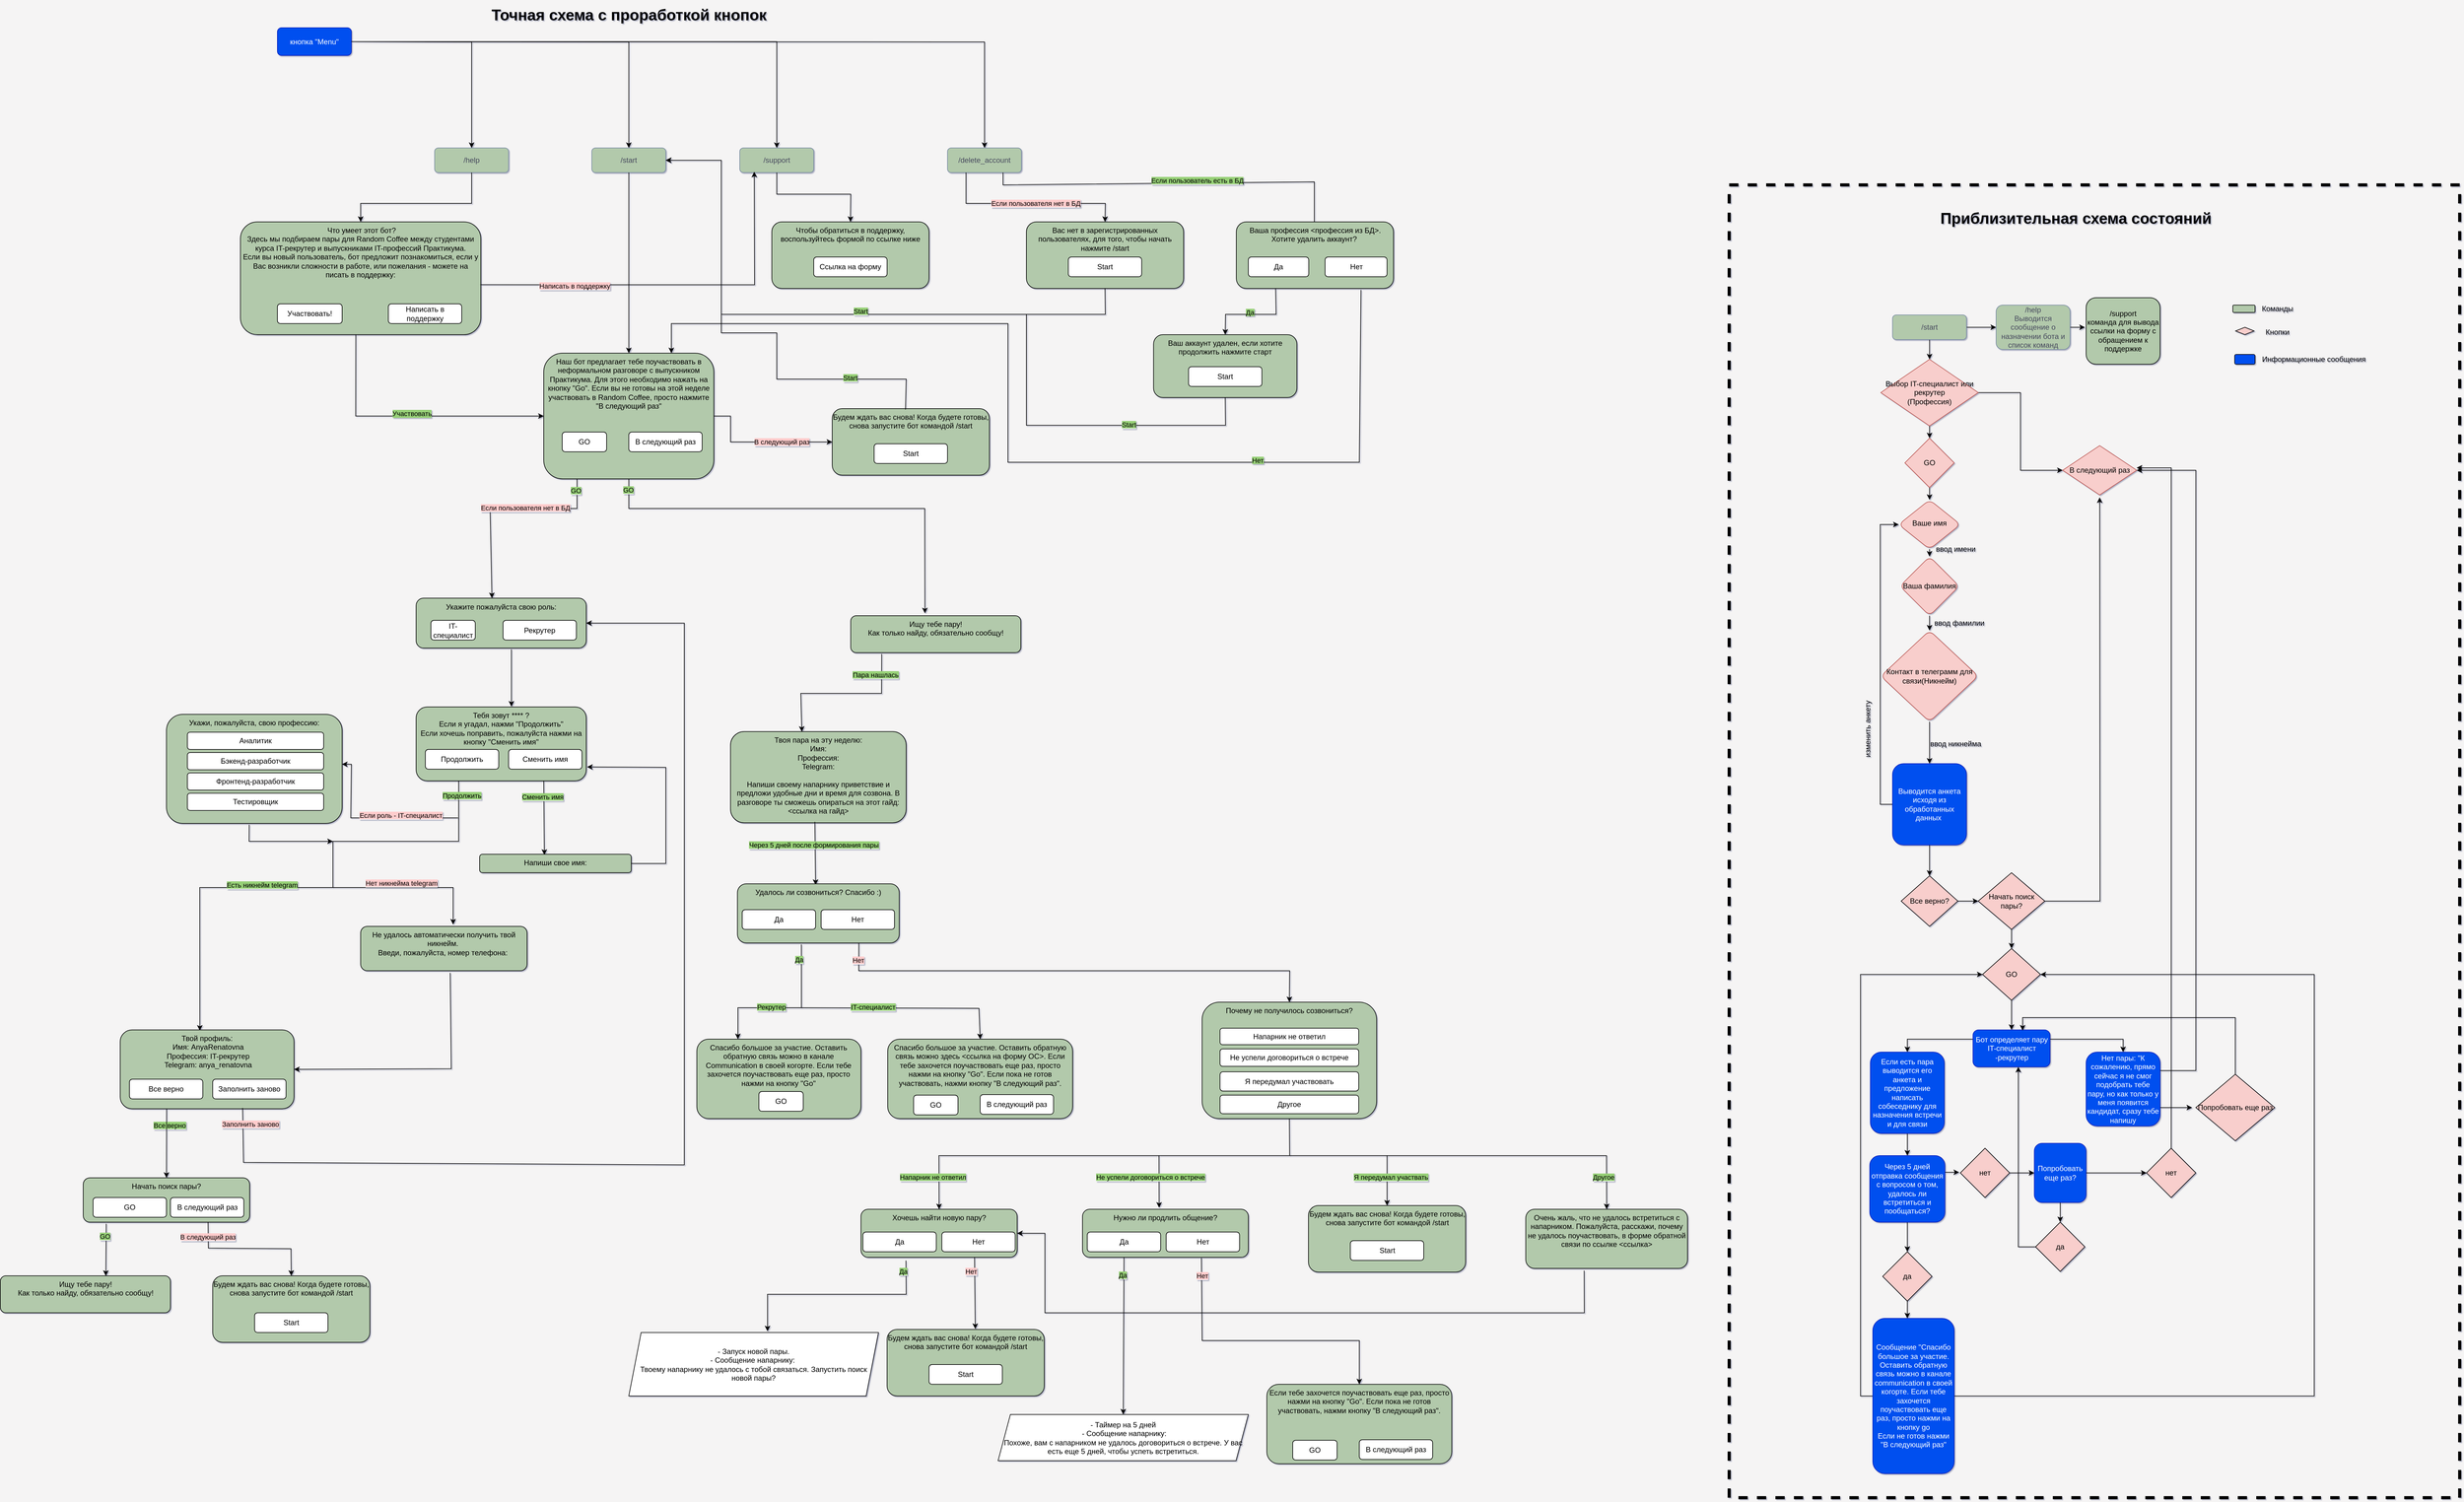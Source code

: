 <mxfile version="22.1.0" type="device">
  <diagram id="C5RBs43oDa-KdzZeNtuy" name="Page-1">
    <mxGraphModel dx="3566" dy="3349" grid="1" gridSize="15" guides="1" tooltips="1" connect="1" arrows="0" fold="1" page="1" pageScale="1" pageWidth="827" pageHeight="1169" background="#f5f4f4" math="0" shadow="1">
      <root>
        <mxCell id="WIyWlLk6GJQsqaUBKTNV-0" />
        <mxCell id="WIyWlLk6GJQsqaUBKTNV-1" parent="WIyWlLk6GJQsqaUBKTNV-0" />
        <mxCell id="dAuATI4sIa5IFpTI0_0F-23" value="" style="endArrow=classic;html=1;rounded=0;exitX=0.793;exitY=1.022;exitDx=0;exitDy=0;exitPerimeter=0;entryX=0.75;entryY=0;entryDx=0;entryDy=0;" edge="1" parent="WIyWlLk6GJQsqaUBKTNV-1" source="dAuATI4sIa5IFpTI0_0F-10" target="NgL67tKta2Qz76Dpu4RY-1">
          <mxGeometry width="50" height="50" relative="1" as="geometry">
            <mxPoint x="240" y="-610" as="sourcePoint" />
            <mxPoint x="290" y="-660" as="targetPoint" />
            <Array as="points">
              <mxPoint x="600" y="-480" />
              <mxPoint x="30" y="-480" />
              <mxPoint x="30" y="-705" />
              <mxPoint x="-225" y="-705" />
              <mxPoint x="-516" y="-705" />
            </Array>
          </mxGeometry>
        </mxCell>
        <mxCell id="AgE5GyJ8P8dzycC_G8Ic-62" value="Спасибо большое за участие. Оставить обратную связь можно в канале Communication в своей когорте. Если тебе захочется поучаствовать еще раз, просто нажми на кнопку &quot;Go&quot;" style="rounded=1;whiteSpace=wrap;html=1;fillColor=#b2c9ab;horizontal=1;verticalAlign=top;" parent="WIyWlLk6GJQsqaUBKTNV-1" vertex="1">
          <mxGeometry x="-474.62" y="456" width="266.25" height="129" as="geometry" />
        </mxCell>
        <mxCell id="AgE5GyJ8P8dzycC_G8Ic-10" value="" style="endArrow=classic;html=1;rounded=0;exitX=0.75;exitY=1;exitDx=0;exitDy=0;entryX=0.427;entryY=0.033;entryDx=0;entryDy=0;entryPerimeter=0;" parent="WIyWlLk6GJQsqaUBKTNV-1" source="NgL67tKta2Qz76Dpu4RY-40" target="AgE5GyJ8P8dzycC_G8Ic-9" edge="1">
          <mxGeometry width="50" height="50" relative="1" as="geometry">
            <mxPoint x="-810" y="125" as="sourcePoint" />
            <mxPoint x="-760" y="75" as="targetPoint" />
          </mxGeometry>
        </mxCell>
        <mxCell id="HwW4HolEN2n57jUtP8S4-10" style="edgeStyle=orthogonalEdgeStyle;rounded=0;orthogonalLoop=1;jettySize=auto;html=1;exitX=0.5;exitY=1;exitDx=0;exitDy=0;entryX=0.5;entryY=0;entryDx=0;entryDy=0;" parent="WIyWlLk6GJQsqaUBKTNV-1" source="WIyWlLk6GJQsqaUBKTNV-3" target="HwW4HolEN2n57jUtP8S4-9" edge="1">
          <mxGeometry relative="1" as="geometry" />
        </mxCell>
        <mxCell id="HwW4HolEN2n57jUtP8S4-29" style="edgeStyle=orthogonalEdgeStyle;rounded=0;orthogonalLoop=1;jettySize=auto;html=1;exitX=1;exitY=0.5;exitDx=0;exitDy=0;entryX=0;entryY=0.5;entryDx=0;entryDy=0;" parent="WIyWlLk6GJQsqaUBKTNV-1" source="WIyWlLk6GJQsqaUBKTNV-3" target="HwW4HolEN2n57jUtP8S4-6" edge="1">
          <mxGeometry relative="1" as="geometry" />
        </mxCell>
        <mxCell id="WIyWlLk6GJQsqaUBKTNV-3" value="/start" style="rounded=1;whiteSpace=wrap;html=1;fontSize=12;glass=0;strokeWidth=1;shadow=0;labelBackgroundColor=none;fillColor=#B2C9AB;strokeColor=#788AA3;fontColor=#46495D;" parent="WIyWlLk6GJQsqaUBKTNV-1" vertex="1">
          <mxGeometry x="1465" y="-719" width="120" height="40" as="geometry" />
        </mxCell>
        <mxCell id="LpWc5lkLf9JbCJff_aTS-66" style="edgeStyle=orthogonalEdgeStyle;rounded=0;orthogonalLoop=1;jettySize=auto;html=1;exitX=0.5;exitY=1;exitDx=0;exitDy=0;entryX=0.5;entryY=0;entryDx=0;entryDy=0;" parent="WIyWlLk6GJQsqaUBKTNV-1" source="WIyWlLk6GJQsqaUBKTNV-10" target="LpWc5lkLf9JbCJff_aTS-1" edge="1">
          <mxGeometry relative="1" as="geometry" />
        </mxCell>
        <mxCell id="WIyWlLk6GJQsqaUBKTNV-10" value="Ваше имя" style="rhombus;whiteSpace=wrap;html=1;shadow=0;fontFamily=Helvetica;fontSize=12;align=center;strokeWidth=1;spacing=6;spacingTop=-4;labelBackgroundColor=none;fillColor=#f8cecc;strokeColor=#b85450;rounded=1;" parent="WIyWlLk6GJQsqaUBKTNV-1" vertex="1">
          <mxGeometry x="1475" y="-419" width="100" height="80" as="geometry" />
        </mxCell>
        <mxCell id="HwW4HolEN2n57jUtP8S4-34" style="edgeStyle=orthogonalEdgeStyle;rounded=0;orthogonalLoop=1;jettySize=auto;html=1;exitX=0.5;exitY=1;exitDx=0;exitDy=0;entryX=0.5;entryY=0;entryDx=0;entryDy=0;" parent="WIyWlLk6GJQsqaUBKTNV-1" source="LpWc5lkLf9JbCJff_aTS-1" target="LpWc5lkLf9JbCJff_aTS-14" edge="1">
          <mxGeometry relative="1" as="geometry" />
        </mxCell>
        <mxCell id="LpWc5lkLf9JbCJff_aTS-1" value="Ваша фамилия" style="rhombus;whiteSpace=wrap;html=1;fillColor=#f8cecc;strokeColor=#b85450;rounded=1;glass=0;strokeWidth=1;shadow=0;labelBackgroundColor=none;" parent="WIyWlLk6GJQsqaUBKTNV-1" vertex="1">
          <mxGeometry x="1477" y="-327" width="96" height="96" as="geometry" />
        </mxCell>
        <mxCell id="LpWc5lkLf9JbCJff_aTS-22" value="" style="edgeStyle=orthogonalEdgeStyle;rounded=0;orthogonalLoop=1;jettySize=auto;html=1;" parent="WIyWlLk6GJQsqaUBKTNV-1" source="LpWc5lkLf9JbCJff_aTS-14" target="LpWc5lkLf9JbCJff_aTS-21" edge="1">
          <mxGeometry relative="1" as="geometry" />
        </mxCell>
        <mxCell id="LpWc5lkLf9JbCJff_aTS-14" value="Контакт в телеграмм для связи(Никнейм)" style="rhombus;whiteSpace=wrap;html=1;fillColor=#f8cecc;strokeColor=#b85450;rounded=1;glass=0;strokeWidth=1;shadow=0;labelBackgroundColor=none;" parent="WIyWlLk6GJQsqaUBKTNV-1" vertex="1">
          <mxGeometry x="1446" y="-207" width="158" height="148" as="geometry" />
        </mxCell>
        <mxCell id="HwW4HolEN2n57jUtP8S4-20" style="edgeStyle=orthogonalEdgeStyle;rounded=0;orthogonalLoop=1;jettySize=auto;html=1;exitX=0;exitY=0.5;exitDx=0;exitDy=0;entryX=0;entryY=0.5;entryDx=0;entryDy=0;" parent="WIyWlLk6GJQsqaUBKTNV-1" source="LpWc5lkLf9JbCJff_aTS-21" target="WIyWlLk6GJQsqaUBKTNV-10" edge="1">
          <mxGeometry relative="1" as="geometry" />
        </mxCell>
        <mxCell id="HwW4HolEN2n57jUtP8S4-23" style="edgeStyle=orthogonalEdgeStyle;rounded=0;orthogonalLoop=1;jettySize=auto;html=1;exitX=0.5;exitY=1;exitDx=0;exitDy=0;" parent="WIyWlLk6GJQsqaUBKTNV-1" source="LpWc5lkLf9JbCJff_aTS-21" target="HwW4HolEN2n57jUtP8S4-22" edge="1">
          <mxGeometry relative="1" as="geometry" />
        </mxCell>
        <mxCell id="LpWc5lkLf9JbCJff_aTS-21" value="Выводится анкета исходя из обработанных данных&amp;nbsp;" style="whiteSpace=wrap;html=1;fillColor=#0050ef;strokeColor=#001DBC;fontColor=#ffffff;rounded=1;glass=0;strokeWidth=1;shadow=0;labelBackgroundColor=none;" parent="WIyWlLk6GJQsqaUBKTNV-1" vertex="1">
          <mxGeometry x="1465" y="9" width="120" height="132" as="geometry" />
        </mxCell>
        <mxCell id="HwW4HolEN2n57jUtP8S4-39" style="edgeStyle=orthogonalEdgeStyle;rounded=0;orthogonalLoop=1;jettySize=auto;html=1;exitX=1;exitY=0.25;exitDx=0;exitDy=0;entryX=0.5;entryY=0;entryDx=0;entryDy=0;" parent="WIyWlLk6GJQsqaUBKTNV-1" source="LpWc5lkLf9JbCJff_aTS-39" target="HwW4HolEN2n57jUtP8S4-36" edge="1">
          <mxGeometry relative="1" as="geometry" />
        </mxCell>
        <mxCell id="HwW4HolEN2n57jUtP8S4-40" style="edgeStyle=orthogonalEdgeStyle;rounded=0;orthogonalLoop=1;jettySize=auto;html=1;exitX=0;exitY=0.25;exitDx=0;exitDy=0;entryX=0.5;entryY=0;entryDx=0;entryDy=0;" parent="WIyWlLk6GJQsqaUBKTNV-1" source="LpWc5lkLf9JbCJff_aTS-39" target="HwW4HolEN2n57jUtP8S4-37" edge="1">
          <mxGeometry relative="1" as="geometry" />
        </mxCell>
        <mxCell id="LpWc5lkLf9JbCJff_aTS-39" value="Бот определяет пару IT-специалист -рекрутер&lt;br&gt;" style="whiteSpace=wrap;html=1;fillColor=#0050ef;strokeColor=#001DBC;fontColor=#ffffff;rounded=1;glass=0;strokeWidth=1;shadow=0;labelBackgroundColor=none;" parent="WIyWlLk6GJQsqaUBKTNV-1" vertex="1">
          <mxGeometry x="1595.5" y="441" width="125" height="60" as="geometry" />
        </mxCell>
        <mxCell id="LpWc5lkLf9JbCJff_aTS-44" value="изменить анкету&lt;br&gt;" style="text;html=1;align=center;verticalAlign=middle;resizable=0;points=[];autosize=1;strokeColor=none;fillColor=none;rotation=-90;" parent="WIyWlLk6GJQsqaUBKTNV-1" vertex="1">
          <mxGeometry x="1365" y="-59" width="120" height="24" as="geometry" />
        </mxCell>
        <mxCell id="LpWc5lkLf9JbCJff_aTS-45" value="ввод имени" style="text;html=1;align=center;verticalAlign=middle;resizable=0;points=[];autosize=1;strokeColor=none;fillColor=none;" parent="WIyWlLk6GJQsqaUBKTNV-1" vertex="1">
          <mxGeometry x="1519" y="-351" width="96" height="24" as="geometry" />
        </mxCell>
        <mxCell id="LpWc5lkLf9JbCJff_aTS-46" value="ввод фамилии&lt;br&gt;" style="text;html=1;align=center;verticalAlign=middle;resizable=0;points=[];autosize=1;strokeColor=none;fillColor=none;" parent="WIyWlLk6GJQsqaUBKTNV-1" vertex="1">
          <mxGeometry x="1519" y="-231" width="108" height="24" as="geometry" />
        </mxCell>
        <mxCell id="LpWc5lkLf9JbCJff_aTS-48" value="ввод никнейма&lt;br&gt;" style="text;html=1;align=center;verticalAlign=middle;resizable=0;points=[];autosize=1;strokeColor=none;fillColor=none;" parent="WIyWlLk6GJQsqaUBKTNV-1" vertex="1">
          <mxGeometry x="1513" y="-35" width="108" height="24" as="geometry" />
        </mxCell>
        <mxCell id="HwW4HolEN2n57jUtP8S4-53" style="edgeStyle=orthogonalEdgeStyle;rounded=0;orthogonalLoop=1;jettySize=auto;html=1;exitX=1;exitY=0.25;exitDx=0;exitDy=0;" parent="WIyWlLk6GJQsqaUBKTNV-1" source="LpWc5lkLf9JbCJff_aTS-51" edge="1">
          <mxGeometry relative="1" as="geometry">
            <mxPoint x="1573" y="672" as="targetPoint" />
          </mxGeometry>
        </mxCell>
        <mxCell id="HwW4HolEN2n57jUtP8S4-54" style="edgeStyle=orthogonalEdgeStyle;rounded=0;orthogonalLoop=1;jettySize=auto;html=1;exitX=0.5;exitY=1;exitDx=0;exitDy=0;entryX=0.5;entryY=0;entryDx=0;entryDy=0;" parent="WIyWlLk6GJQsqaUBKTNV-1" source="LpWc5lkLf9JbCJff_aTS-51" target="HwW4HolEN2n57jUtP8S4-49" edge="1">
          <mxGeometry relative="1" as="geometry" />
        </mxCell>
        <mxCell id="LpWc5lkLf9JbCJff_aTS-51" value="Через 5 дней отправка сообщения с вопросом о том, удалось ли встретиться и пообщаться?" style="rounded=1;whiteSpace=wrap;html=1;fillColor=#0050ef;strokeColor=#001DBC;fontColor=#ffffff;" parent="WIyWlLk6GJQsqaUBKTNV-1" vertex="1">
          <mxGeometry x="1428" y="645" width="122" height="108" as="geometry" />
        </mxCell>
        <mxCell id="HwW4HolEN2n57jUtP8S4-56" style="edgeStyle=orthogonalEdgeStyle;rounded=0;orthogonalLoop=1;jettySize=auto;html=1;exitX=1;exitY=0.5;exitDx=0;exitDy=0;entryX=1;entryY=0.5;entryDx=0;entryDy=0;" parent="WIyWlLk6GJQsqaUBKTNV-1" source="LpWc5lkLf9JbCJff_aTS-56" target="HwW4HolEN2n57jUtP8S4-32" edge="1">
          <mxGeometry relative="1" as="geometry">
            <Array as="points">
              <mxPoint x="2149" y="1035" />
              <mxPoint x="2149" y="351" />
            </Array>
          </mxGeometry>
        </mxCell>
        <mxCell id="HwW4HolEN2n57jUtP8S4-65" style="edgeStyle=orthogonalEdgeStyle;rounded=0;orthogonalLoop=1;jettySize=auto;html=1;exitX=0;exitY=0.5;exitDx=0;exitDy=0;entryX=0;entryY=0.5;entryDx=0;entryDy=0;" parent="WIyWlLk6GJQsqaUBKTNV-1" source="LpWc5lkLf9JbCJff_aTS-56" target="HwW4HolEN2n57jUtP8S4-32" edge="1">
          <mxGeometry relative="1" as="geometry" />
        </mxCell>
        <mxCell id="LpWc5lkLf9JbCJff_aTS-56" value="Сообщение &quot;Спасибо большое за участие. Оставить обратную связь можно в канале communication в своей когорте. Если тебе захочется поучаствовать еще раз, просто нажми на кнопку go&lt;br&gt;Если не готов нажми &quot;В следующий раз&quot;" style="rounded=1;whiteSpace=wrap;html=1;fillColor=#0050EF;fontColor=#ffffff;strokeColor=#001DBC;" parent="WIyWlLk6GJQsqaUBKTNV-1" vertex="1">
          <mxGeometry x="1433" y="909" width="132" height="252" as="geometry" />
        </mxCell>
        <mxCell id="HwW4HolEN2n57jUtP8S4-61" style="edgeStyle=orthogonalEdgeStyle;rounded=0;orthogonalLoop=1;jettySize=auto;html=1;exitX=1;exitY=0.5;exitDx=0;exitDy=0;entryX=0;entryY=0.5;entryDx=0;entryDy=0;" parent="WIyWlLk6GJQsqaUBKTNV-1" source="LpWc5lkLf9JbCJff_aTS-57" target="HwW4HolEN2n57jUtP8S4-58" edge="1">
          <mxGeometry relative="1" as="geometry">
            <mxPoint x="1861" y="673" as="targetPoint" />
          </mxGeometry>
        </mxCell>
        <mxCell id="HwW4HolEN2n57jUtP8S4-63" style="edgeStyle=orthogonalEdgeStyle;rounded=0;orthogonalLoop=1;jettySize=auto;html=1;exitX=0.5;exitY=1;exitDx=0;exitDy=0;" parent="WIyWlLk6GJQsqaUBKTNV-1" source="LpWc5lkLf9JbCJff_aTS-57" target="HwW4HolEN2n57jUtP8S4-57" edge="1">
          <mxGeometry relative="1" as="geometry" />
        </mxCell>
        <mxCell id="LpWc5lkLf9JbCJff_aTS-57" value="Попробовать еще раз?" style="rounded=1;whiteSpace=wrap;html=1;fillColor=#0050ef;strokeColor=#001DBC;fontColor=#ffffff;" parent="WIyWlLk6GJQsqaUBKTNV-1" vertex="1">
          <mxGeometry x="1695" y="625" width="84" height="96" as="geometry" />
        </mxCell>
        <mxCell id="HwW4HolEN2n57jUtP8S4-0" value="/support&lt;br&gt;команда для вывода ссылки на форму с обращением к поддержке" style="rounded=1;whiteSpace=wrap;html=1;fillColor=#b2c9ab;" parent="WIyWlLk6GJQsqaUBKTNV-1" vertex="1">
          <mxGeometry x="1779" y="-747" width="120" height="108" as="geometry" />
        </mxCell>
        <mxCell id="HwW4HolEN2n57jUtP8S4-31" style="edgeStyle=orthogonalEdgeStyle;rounded=0;orthogonalLoop=1;jettySize=auto;html=1;exitX=1;exitY=0.5;exitDx=0;exitDy=0;" parent="WIyWlLk6GJQsqaUBKTNV-1" source="HwW4HolEN2n57jUtP8S4-6" edge="1">
          <mxGeometry relative="1" as="geometry">
            <mxPoint x="1777" y="-699" as="targetPoint" />
          </mxGeometry>
        </mxCell>
        <mxCell id="HwW4HolEN2n57jUtP8S4-6" value="/help&lt;br&gt;Выводится сообщение о назначении бота и список команд" style="rounded=1;whiteSpace=wrap;html=1;fontSize=12;glass=0;strokeWidth=1;shadow=0;labelBackgroundColor=none;fillColor=#B2C9AB;strokeColor=#788AA3;fontColor=#46495D;" parent="WIyWlLk6GJQsqaUBKTNV-1" vertex="1">
          <mxGeometry x="1633" y="-735" width="120" height="72" as="geometry" />
        </mxCell>
        <mxCell id="HwW4HolEN2n57jUtP8S4-19" style="edgeStyle=orthogonalEdgeStyle;rounded=0;orthogonalLoop=1;jettySize=auto;html=1;exitX=0.5;exitY=1;exitDx=0;exitDy=0;entryX=0.5;entryY=0;entryDx=0;entryDy=0;" parent="WIyWlLk6GJQsqaUBKTNV-1" source="HwW4HolEN2n57jUtP8S4-8" target="WIyWlLk6GJQsqaUBKTNV-10" edge="1">
          <mxGeometry relative="1" as="geometry" />
        </mxCell>
        <mxCell id="HwW4HolEN2n57jUtP8S4-8" value="GO" style="rhombus;whiteSpace=wrap;html=1;fillColor=#f8cecc;strokeColor=#b85450;" parent="WIyWlLk6GJQsqaUBKTNV-1" vertex="1">
          <mxGeometry x="1485" y="-519" width="80" height="80" as="geometry" />
        </mxCell>
        <mxCell id="HwW4HolEN2n57jUtP8S4-13" style="edgeStyle=orthogonalEdgeStyle;rounded=0;orthogonalLoop=1;jettySize=auto;html=1;exitX=0.5;exitY=1;exitDx=0;exitDy=0;entryX=0.5;entryY=0;entryDx=0;entryDy=0;" parent="WIyWlLk6GJQsqaUBKTNV-1" source="HwW4HolEN2n57jUtP8S4-9" target="HwW4HolEN2n57jUtP8S4-8" edge="1">
          <mxGeometry relative="1" as="geometry" />
        </mxCell>
        <mxCell id="HwW4HolEN2n57jUtP8S4-15" style="edgeStyle=orthogonalEdgeStyle;rounded=0;orthogonalLoop=1;jettySize=auto;html=1;exitX=1;exitY=0.5;exitDx=0;exitDy=0;entryX=0;entryY=0.5;entryDx=0;entryDy=0;" parent="WIyWlLk6GJQsqaUBKTNV-1" source="HwW4HolEN2n57jUtP8S4-9" target="HwW4HolEN2n57jUtP8S4-14" edge="1">
          <mxGeometry relative="1" as="geometry" />
        </mxCell>
        <mxCell id="HwW4HolEN2n57jUtP8S4-9" value="Выбор IT-специалист или рекрутер&lt;br&gt;(Профессия)" style="rhombus;whiteSpace=wrap;html=1;fillColor=#f8cecc;strokeColor=#b85450;" parent="WIyWlLk6GJQsqaUBKTNV-1" vertex="1">
          <mxGeometry x="1446" y="-647" width="158" height="108" as="geometry" />
        </mxCell>
        <mxCell id="HwW4HolEN2n57jUtP8S4-14" value="В следующий раз" style="rhombus;whiteSpace=wrap;html=1;fillColor=#f8cecc;strokeColor=#b85450;" parent="WIyWlLk6GJQsqaUBKTNV-1" vertex="1">
          <mxGeometry x="1741" y="-507" width="120" height="80" as="geometry" />
        </mxCell>
        <mxCell id="HwW4HolEN2n57jUtP8S4-27" style="edgeStyle=orthogonalEdgeStyle;rounded=0;orthogonalLoop=1;jettySize=auto;html=1;exitX=1;exitY=0.5;exitDx=0;exitDy=0;entryX=0;entryY=0.5;entryDx=0;entryDy=0;" parent="WIyWlLk6GJQsqaUBKTNV-1" source="HwW4HolEN2n57jUtP8S4-22" target="HwW4HolEN2n57jUtP8S4-25" edge="1">
          <mxGeometry relative="1" as="geometry" />
        </mxCell>
        <mxCell id="HwW4HolEN2n57jUtP8S4-22" value="Все верно?" style="rhombus;whiteSpace=wrap;html=1;fillColor=#f8cecc;" parent="WIyWlLk6GJQsqaUBKTNV-1" vertex="1">
          <mxGeometry x="1479" y="191" width="92" height="82" as="geometry" />
        </mxCell>
        <mxCell id="HwW4HolEN2n57jUtP8S4-28" style="edgeStyle=orthogonalEdgeStyle;rounded=0;orthogonalLoop=1;jettySize=auto;html=1;exitX=1;exitY=0.5;exitDx=0;exitDy=0;" parent="WIyWlLk6GJQsqaUBKTNV-1" source="HwW4HolEN2n57jUtP8S4-25" edge="1">
          <mxGeometry relative="1" as="geometry">
            <mxPoint x="1801" y="-423" as="targetPoint" />
          </mxGeometry>
        </mxCell>
        <mxCell id="HwW4HolEN2n57jUtP8S4-33" style="edgeStyle=orthogonalEdgeStyle;rounded=0;orthogonalLoop=1;jettySize=auto;html=1;exitX=0.5;exitY=1;exitDx=0;exitDy=0;" parent="WIyWlLk6GJQsqaUBKTNV-1" source="HwW4HolEN2n57jUtP8S4-25" target="HwW4HolEN2n57jUtP8S4-32" edge="1">
          <mxGeometry relative="1" as="geometry" />
        </mxCell>
        <mxCell id="HwW4HolEN2n57jUtP8S4-25" value="Начать поиск пары?" style="rhombus;whiteSpace=wrap;html=1;fillColor=#f8cecc;" parent="WIyWlLk6GJQsqaUBKTNV-1" vertex="1">
          <mxGeometry x="1604" y="186" width="108" height="92" as="geometry" />
        </mxCell>
        <mxCell id="HwW4HolEN2n57jUtP8S4-35" style="edgeStyle=orthogonalEdgeStyle;rounded=0;orthogonalLoop=1;jettySize=auto;html=1;exitX=0.5;exitY=1;exitDx=0;exitDy=0;entryX=0.5;entryY=0;entryDx=0;entryDy=0;" parent="WIyWlLk6GJQsqaUBKTNV-1" source="HwW4HolEN2n57jUtP8S4-32" target="LpWc5lkLf9JbCJff_aTS-39" edge="1">
          <mxGeometry relative="1" as="geometry" />
        </mxCell>
        <mxCell id="HwW4HolEN2n57jUtP8S4-32" value="GO" style="rhombus;whiteSpace=wrap;html=1;fillColor=#f8cecc;" parent="WIyWlLk6GJQsqaUBKTNV-1" vertex="1">
          <mxGeometry x="1611" y="309" width="94" height="84" as="geometry" />
        </mxCell>
        <mxCell id="HwW4HolEN2n57jUtP8S4-43" style="edgeStyle=orthogonalEdgeStyle;rounded=0;orthogonalLoop=1;jettySize=auto;html=1;exitX=1;exitY=0.75;exitDx=0;exitDy=0;entryX=-0.047;entryY=0.5;entryDx=0;entryDy=0;entryPerimeter=0;" parent="WIyWlLk6GJQsqaUBKTNV-1" source="HwW4HolEN2n57jUtP8S4-36" target="HwW4HolEN2n57jUtP8S4-42" edge="1">
          <mxGeometry relative="1" as="geometry" />
        </mxCell>
        <mxCell id="HwW4HolEN2n57jUtP8S4-44" style="edgeStyle=orthogonalEdgeStyle;rounded=0;orthogonalLoop=1;jettySize=auto;html=1;exitX=1;exitY=0.25;exitDx=0;exitDy=0;entryX=1;entryY=0.5;entryDx=0;entryDy=0;" parent="WIyWlLk6GJQsqaUBKTNV-1" source="HwW4HolEN2n57jUtP8S4-36" target="HwW4HolEN2n57jUtP8S4-14" edge="1">
          <mxGeometry relative="1" as="geometry">
            <Array as="points">
              <mxPoint x="1957" y="507" />
              <mxPoint x="1957" y="-467" />
            </Array>
          </mxGeometry>
        </mxCell>
        <mxCell id="HwW4HolEN2n57jUtP8S4-36" value="Нет пары: &quot;К сожалению, прямо сейчас я не смог подобрать тебе пару, но как только у меня появится кандидат, сразу тебе напишу" style="rounded=1;whiteSpace=wrap;html=1;fillColor=#0050ef;fontColor=#ffffff;strokeColor=#001DBC;" parent="WIyWlLk6GJQsqaUBKTNV-1" vertex="1">
          <mxGeometry x="1779" y="477" width="120" height="120" as="geometry" />
        </mxCell>
        <mxCell id="HwW4HolEN2n57jUtP8S4-46" style="edgeStyle=orthogonalEdgeStyle;rounded=0;orthogonalLoop=1;jettySize=auto;html=1;exitX=0.5;exitY=1;exitDx=0;exitDy=0;" parent="WIyWlLk6GJQsqaUBKTNV-1" source="HwW4HolEN2n57jUtP8S4-37" target="LpWc5lkLf9JbCJff_aTS-51" edge="1">
          <mxGeometry relative="1" as="geometry" />
        </mxCell>
        <mxCell id="HwW4HolEN2n57jUtP8S4-37" value="Если есть пара выводится его анкета и предложение написать собеседнику для назначения встречи и для связи" style="rounded=1;whiteSpace=wrap;html=1;fillColor=#0050ef;fontColor=#ffffff;strokeColor=#001DBC;" parent="WIyWlLk6GJQsqaUBKTNV-1" vertex="1">
          <mxGeometry x="1429" y="477" width="120" height="132" as="geometry" />
        </mxCell>
        <mxCell id="HwW4HolEN2n57jUtP8S4-45" style="edgeStyle=orthogonalEdgeStyle;rounded=0;orthogonalLoop=1;jettySize=auto;html=1;exitX=0.5;exitY=0;exitDx=0;exitDy=0;entryX=0.644;entryY=0.017;entryDx=0;entryDy=0;entryPerimeter=0;" parent="WIyWlLk6GJQsqaUBKTNV-1" source="HwW4HolEN2n57jUtP8S4-42" target="LpWc5lkLf9JbCJff_aTS-39" edge="1">
          <mxGeometry relative="1" as="geometry" />
        </mxCell>
        <mxCell id="HwW4HolEN2n57jUtP8S4-42" value="Попробовать еще раз" style="rhombus;whiteSpace=wrap;html=1;fillColor=#f8cecc;" parent="WIyWlLk6GJQsqaUBKTNV-1" vertex="1">
          <mxGeometry x="1957" y="513" width="128" height="108" as="geometry" />
        </mxCell>
        <mxCell id="HwW4HolEN2n57jUtP8S4-55" style="edgeStyle=orthogonalEdgeStyle;rounded=0;orthogonalLoop=1;jettySize=auto;html=1;exitX=0.5;exitY=1;exitDx=0;exitDy=0;entryX=0.424;entryY=0;entryDx=0;entryDy=0;entryPerimeter=0;" parent="WIyWlLk6GJQsqaUBKTNV-1" source="HwW4HolEN2n57jUtP8S4-49" target="LpWc5lkLf9JbCJff_aTS-56" edge="1">
          <mxGeometry relative="1" as="geometry" />
        </mxCell>
        <mxCell id="HwW4HolEN2n57jUtP8S4-49" value="да" style="rhombus;whiteSpace=wrap;html=1;fillColor=#f8cecc;" parent="WIyWlLk6GJQsqaUBKTNV-1" vertex="1">
          <mxGeometry x="1449" y="801" width="80" height="80" as="geometry" />
        </mxCell>
        <mxCell id="HwW4HolEN2n57jUtP8S4-52" style="edgeStyle=orthogonalEdgeStyle;rounded=0;orthogonalLoop=1;jettySize=auto;html=1;exitX=1;exitY=0.5;exitDx=0;exitDy=0;" parent="WIyWlLk6GJQsqaUBKTNV-1" source="HwW4HolEN2n57jUtP8S4-50" target="LpWc5lkLf9JbCJff_aTS-57" edge="1">
          <mxGeometry relative="1" as="geometry" />
        </mxCell>
        <mxCell id="HwW4HolEN2n57jUtP8S4-50" value="нет" style="rhombus;whiteSpace=wrap;html=1;fillColor=#f8cecc;" parent="WIyWlLk6GJQsqaUBKTNV-1" vertex="1">
          <mxGeometry x="1575" y="633" width="80" height="80" as="geometry" />
        </mxCell>
        <mxCell id="HwW4HolEN2n57jUtP8S4-64" style="edgeStyle=orthogonalEdgeStyle;rounded=0;orthogonalLoop=1;jettySize=auto;html=1;exitX=0;exitY=0.5;exitDx=0;exitDy=0;entryX=0.588;entryY=1;entryDx=0;entryDy=0;entryPerimeter=0;" parent="WIyWlLk6GJQsqaUBKTNV-1" source="HwW4HolEN2n57jUtP8S4-57" target="LpWc5lkLf9JbCJff_aTS-39" edge="1">
          <mxGeometry relative="1" as="geometry" />
        </mxCell>
        <mxCell id="HwW4HolEN2n57jUtP8S4-57" value="да" style="rhombus;whiteSpace=wrap;html=1;fillColor=#f8cecc;" parent="WIyWlLk6GJQsqaUBKTNV-1" vertex="1">
          <mxGeometry x="1697" y="753" width="80" height="80" as="geometry" />
        </mxCell>
        <mxCell id="HwW4HolEN2n57jUtP8S4-62" style="edgeStyle=orthogonalEdgeStyle;rounded=0;orthogonalLoop=1;jettySize=auto;html=1;exitX=0.5;exitY=0;exitDx=0;exitDy=0;" parent="WIyWlLk6GJQsqaUBKTNV-1" source="HwW4HolEN2n57jUtP8S4-58" edge="1">
          <mxGeometry relative="1" as="geometry">
            <mxPoint x="1861" y="-471" as="targetPoint" />
            <Array as="points">
              <mxPoint x="1917" y="-471" />
            </Array>
          </mxGeometry>
        </mxCell>
        <mxCell id="HwW4HolEN2n57jUtP8S4-58" value="нет" style="rhombus;whiteSpace=wrap;html=1;fillColor=#f8cecc;" parent="WIyWlLk6GJQsqaUBKTNV-1" vertex="1">
          <mxGeometry x="1877" y="633" width="80" height="80" as="geometry" />
        </mxCell>
        <mxCell id="HwW4HolEN2n57jUtP8S4-70" value="" style="rounded=1;whiteSpace=wrap;html=1;fillColor=#b2c9ab;" parent="WIyWlLk6GJQsqaUBKTNV-1" vertex="1">
          <mxGeometry x="2017" y="-735" width="36" height="12" as="geometry" />
        </mxCell>
        <mxCell id="HwW4HolEN2n57jUtP8S4-76" value="" style="rhombus;whiteSpace=wrap;html=1;fillColor=#f8cecc;" parent="WIyWlLk6GJQsqaUBKTNV-1" vertex="1">
          <mxGeometry x="2021.5" y="-699" width="30" height="12" as="geometry" />
        </mxCell>
        <mxCell id="HwW4HolEN2n57jUtP8S4-77" value="" style="rounded=1;whiteSpace=wrap;html=1;fillColor=#004fef;" parent="WIyWlLk6GJQsqaUBKTNV-1" vertex="1">
          <mxGeometry x="2020" y="-655" width="33" height="16" as="geometry" />
        </mxCell>
        <mxCell id="HwW4HolEN2n57jUtP8S4-78" value="Команды" style="text;html=1;align=center;verticalAlign=middle;resizable=0;points=[];autosize=1;strokeColor=none;fillColor=none;" parent="WIyWlLk6GJQsqaUBKTNV-1" vertex="1">
          <mxGeometry x="2053" y="-741" width="72" height="24" as="geometry" />
        </mxCell>
        <mxCell id="HwW4HolEN2n57jUtP8S4-82" value="Кнопки" style="text;html=1;align=center;verticalAlign=middle;resizable=0;points=[];autosize=1;strokeColor=none;fillColor=none;" parent="WIyWlLk6GJQsqaUBKTNV-1" vertex="1">
          <mxGeometry x="2059" y="-703" width="60" height="24" as="geometry" />
        </mxCell>
        <mxCell id="HwW4HolEN2n57jUtP8S4-83" value="Информационные сообщения" style="text;html=1;align=center;verticalAlign=middle;resizable=0;points=[];autosize=1;strokeColor=none;fillColor=none;" parent="WIyWlLk6GJQsqaUBKTNV-1" vertex="1">
          <mxGeometry x="2051.5" y="-659" width="192" height="24" as="geometry" />
        </mxCell>
        <mxCell id="NgL67tKta2Qz76Dpu4RY-0" value="/start" style="rounded=1;whiteSpace=wrap;html=1;fontSize=12;glass=0;strokeWidth=1;shadow=0;labelBackgroundColor=none;fillColor=#B2C9AB;strokeColor=#788AA3;fontColor=#46495D;" parent="WIyWlLk6GJQsqaUBKTNV-1" vertex="1">
          <mxGeometry x="-645" y="-990" width="120" height="40" as="geometry" />
        </mxCell>
        <mxCell id="NgL67tKta2Qz76Dpu4RY-1" value="Наш бот предлагает тебе поучаствовать в неформальном разговоре с выпускником Практикума. Для этого необходимо нажать на кнопку &quot;Go&quot;. Если вы не готовы на этой неделе участвовать в Random Coffee, просто нажмите &quot;В следующий раз&quot;" style="rounded=1;whiteSpace=wrap;html=1;fillColor=#b2c9ab;horizontal=1;verticalAlign=top;" parent="WIyWlLk6GJQsqaUBKTNV-1" vertex="1">
          <mxGeometry x="-723" y="-657" width="276" height="204" as="geometry" />
        </mxCell>
        <mxCell id="NgL67tKta2Qz76Dpu4RY-2" value="GO" style="rounded=1;whiteSpace=wrap;html=1;" parent="WIyWlLk6GJQsqaUBKTNV-1" vertex="1">
          <mxGeometry x="-693" y="-529" width="72" height="32" as="geometry" />
        </mxCell>
        <mxCell id="NgL67tKta2Qz76Dpu4RY-3" value="В следующий раз" style="rounded=1;whiteSpace=wrap;html=1;" parent="WIyWlLk6GJQsqaUBKTNV-1" vertex="1">
          <mxGeometry x="-585" y="-529" width="119" height="32" as="geometry" />
        </mxCell>
        <mxCell id="NgL67tKta2Qz76Dpu4RY-5" value="&lt;font style=&quot;font-size: 25px;&quot;&gt;&lt;b&gt;Приблизительная схема состояний&lt;/b&gt;&lt;/font&gt;" style="text;html=1;align=center;verticalAlign=middle;resizable=0;points=[];autosize=1;strokeColor=none;fillColor=none;" parent="WIyWlLk6GJQsqaUBKTNV-1" vertex="1">
          <mxGeometry x="1529" y="-900" width="465" height="45" as="geometry" />
        </mxCell>
        <mxCell id="NgL67tKta2Qz76Dpu4RY-6" value="&lt;font style=&quot;font-size: 25px;&quot;&gt;&lt;b&gt;Точная схема с проработкой кнопок&lt;/b&gt;&lt;/font&gt;" style="text;html=1;align=center;verticalAlign=middle;resizable=0;points=[];autosize=1;strokeColor=none;fillColor=none;" parent="WIyWlLk6GJQsqaUBKTNV-1" vertex="1">
          <mxGeometry x="-825" y="-1230" width="480" height="45" as="geometry" />
        </mxCell>
        <mxCell id="NgL67tKta2Qz76Dpu4RY-7" value="" style="endArrow=classic;html=1;rounded=0;exitX=0.5;exitY=1;exitDx=0;exitDy=0;entryX=0.5;entryY=0;entryDx=0;entryDy=0;" parent="WIyWlLk6GJQsqaUBKTNV-1" source="NgL67tKta2Qz76Dpu4RY-0" target="NgL67tKta2Qz76Dpu4RY-1" edge="1">
          <mxGeometry width="50" height="50" relative="1" as="geometry">
            <mxPoint x="-675" y="-205" as="sourcePoint" />
            <mxPoint x="-625" y="-255" as="targetPoint" />
          </mxGeometry>
        </mxCell>
        <mxCell id="NgL67tKta2Qz76Dpu4RY-8" value="Чтобы обратиться в поддержку, воспользуйтесь формой по ссылке ниже" style="rounded=1;whiteSpace=wrap;html=1;fillColor=#b2c9ab;verticalAlign=top;" parent="WIyWlLk6GJQsqaUBKTNV-1" vertex="1">
          <mxGeometry x="-353" y="-870" width="255" height="108" as="geometry" />
        </mxCell>
        <mxCell id="NgL67tKta2Qz76Dpu4RY-9" value="/support" style="rounded=1;whiteSpace=wrap;html=1;fontSize=12;glass=0;strokeWidth=1;shadow=0;labelBackgroundColor=none;fillColor=#B2C9AB;strokeColor=#788AA3;fontColor=#46495D;" parent="WIyWlLk6GJQsqaUBKTNV-1" vertex="1">
          <mxGeometry x="-405" y="-990" width="120" height="40" as="geometry" />
        </mxCell>
        <mxCell id="NgL67tKta2Qz76Dpu4RY-10" value="/help" style="rounded=1;whiteSpace=wrap;html=1;fontSize=12;glass=0;strokeWidth=1;shadow=0;labelBackgroundColor=none;fillColor=#B2C9AB;strokeColor=#788AA3;fontColor=#46495D;" parent="WIyWlLk6GJQsqaUBKTNV-1" vertex="1">
          <mxGeometry x="-900" y="-990" width="120" height="40" as="geometry" />
        </mxCell>
        <mxCell id="NgL67tKta2Qz76Dpu4RY-13" style="edgeStyle=orthogonalEdgeStyle;rounded=0;orthogonalLoop=1;jettySize=auto;html=1;exitX=1;exitY=0.5;exitDx=0;exitDy=0;entryX=0.5;entryY=0;entryDx=0;entryDy=0;" parent="WIyWlLk6GJQsqaUBKTNV-1" source="NgL67tKta2Qz76Dpu4RY-12" target="NgL67tKta2Qz76Dpu4RY-9" edge="1">
          <mxGeometry relative="1" as="geometry" />
        </mxCell>
        <mxCell id="NgL67tKta2Qz76Dpu4RY-12" value="кнопка &quot;Menu&quot;" style="whiteSpace=wrap;html=1;fillColor=#0050ef;strokeColor=#001DBC;fontColor=#ffffff;rounded=1;glass=0;strokeWidth=1;shadow=0;labelBackgroundColor=none;" parent="WIyWlLk6GJQsqaUBKTNV-1" vertex="1">
          <mxGeometry x="-1155" y="-1185" width="120" height="45" as="geometry" />
        </mxCell>
        <mxCell id="NgL67tKta2Qz76Dpu4RY-14" value="" style="endArrow=classic;html=1;rounded=0;exitX=1;exitY=0.5;exitDx=0;exitDy=0;entryX=0.5;entryY=0;entryDx=0;entryDy=0;" parent="WIyWlLk6GJQsqaUBKTNV-1" source="NgL67tKta2Qz76Dpu4RY-12" target="NgL67tKta2Qz76Dpu4RY-0" edge="1">
          <mxGeometry width="50" height="50" relative="1" as="geometry">
            <mxPoint x="-645" y="-820" as="sourcePoint" />
            <mxPoint x="-595" y="-870" as="targetPoint" />
            <Array as="points">
              <mxPoint x="-585" y="-1162" />
            </Array>
          </mxGeometry>
        </mxCell>
        <mxCell id="NgL67tKta2Qz76Dpu4RY-15" value="" style="endArrow=classic;html=1;rounded=0;exitX=1;exitY=0.5;exitDx=0;exitDy=0;entryX=0.5;entryY=0;entryDx=0;entryDy=0;" parent="WIyWlLk6GJQsqaUBKTNV-1" source="NgL67tKta2Qz76Dpu4RY-12" target="NgL67tKta2Qz76Dpu4RY-10" edge="1">
          <mxGeometry width="50" height="50" relative="1" as="geometry">
            <mxPoint x="-645" y="-820" as="sourcePoint" />
            <mxPoint x="-595" y="-870" as="targetPoint" />
            <Array as="points">
              <mxPoint x="-840" y="-1162" />
            </Array>
          </mxGeometry>
        </mxCell>
        <mxCell id="NgL67tKta2Qz76Dpu4RY-16" value="Ссылка на форму" style="rounded=1;whiteSpace=wrap;html=1;" parent="WIyWlLk6GJQsqaUBKTNV-1" vertex="1">
          <mxGeometry x="-285" y="-813" width="119" height="32" as="geometry" />
        </mxCell>
        <mxCell id="NgL67tKta2Qz76Dpu4RY-17" value="&amp;nbsp;Что умеет этот бот?&lt;br style=&quot;border-color: var(--border-color); background-color: rgb(255, 255, 255);&quot;&gt;Здесь мы подбираем пары для Random Coffee между студентами курса IT-рекрутер и&amp;nbsp;выпускниками IT-профессий Практикума.&lt;br&gt;Если вы новый пользователь, бот предложит познакомиться, если у Вас возникли сложности в работе, или пожелания - можете на писать в поддержку:" style="rounded=1;whiteSpace=wrap;html=1;fillColor=#b2c9ab;verticalAlign=top;" parent="WIyWlLk6GJQsqaUBKTNV-1" vertex="1">
          <mxGeometry x="-1215" y="-870" width="390" height="183" as="geometry" />
        </mxCell>
        <mxCell id="NgL67tKta2Qz76Dpu4RY-18" value="Написать в поддержку" style="rounded=1;whiteSpace=wrap;html=1;" parent="WIyWlLk6GJQsqaUBKTNV-1" vertex="1">
          <mxGeometry x="-975" y="-737" width="119" height="32" as="geometry" />
        </mxCell>
        <mxCell id="NgL67tKta2Qz76Dpu4RY-19" value="Участвовать!" style="rounded=1;whiteSpace=wrap;html=1;" parent="WIyWlLk6GJQsqaUBKTNV-1" vertex="1">
          <mxGeometry x="-1155" y="-737" width="105" height="32" as="geometry" />
        </mxCell>
        <mxCell id="NgL67tKta2Qz76Dpu4RY-21" value="" style="endArrow=classic;html=1;rounded=0;exitX=0.5;exitY=1;exitDx=0;exitDy=0;entryX=0.5;entryY=0;entryDx=0;entryDy=0;" parent="WIyWlLk6GJQsqaUBKTNV-1" source="NgL67tKta2Qz76Dpu4RY-10" target="NgL67tKta2Qz76Dpu4RY-17" edge="1">
          <mxGeometry width="50" height="50" relative="1" as="geometry">
            <mxPoint x="-675" y="-700" as="sourcePoint" />
            <mxPoint x="-625" y="-750" as="targetPoint" />
            <Array as="points">
              <mxPoint x="-840" y="-900" />
              <mxPoint x="-1020" y="-900" />
            </Array>
          </mxGeometry>
        </mxCell>
        <mxCell id="NgL67tKta2Qz76Dpu4RY-22" value="" style="endArrow=classic;html=1;rounded=0;exitX=0.5;exitY=1;exitDx=0;exitDy=0;entryX=0.5;entryY=0;entryDx=0;entryDy=0;" parent="WIyWlLk6GJQsqaUBKTNV-1" source="NgL67tKta2Qz76Dpu4RY-9" target="NgL67tKta2Qz76Dpu4RY-8" edge="1">
          <mxGeometry width="50" height="50" relative="1" as="geometry">
            <mxPoint x="-675" y="-700" as="sourcePoint" />
            <mxPoint x="-625" y="-750" as="targetPoint" />
            <Array as="points">
              <mxPoint x="-345" y="-915" />
              <mxPoint x="-225" y="-915" />
            </Array>
          </mxGeometry>
        </mxCell>
        <mxCell id="NgL67tKta2Qz76Dpu4RY-23" value="" style="endArrow=classic;html=1;rounded=0;exitX=0.48;exitY=1;exitDx=0;exitDy=0;exitPerimeter=0;entryX=0;entryY=0.5;entryDx=0;entryDy=0;" parent="WIyWlLk6GJQsqaUBKTNV-1" source="NgL67tKta2Qz76Dpu4RY-17" target="NgL67tKta2Qz76Dpu4RY-1" edge="1">
          <mxGeometry width="50" height="50" relative="1" as="geometry">
            <mxPoint x="-675" y="-700" as="sourcePoint" />
            <mxPoint x="-625" y="-750" as="targetPoint" />
            <Array as="points">
              <mxPoint x="-1028" y="-555" />
            </Array>
          </mxGeometry>
        </mxCell>
        <mxCell id="NgL67tKta2Qz76Dpu4RY-24" value="Участвовать" style="edgeLabel;html=1;align=center;verticalAlign=middle;resizable=0;points=[];labelBackgroundColor=#97D077;" parent="NgL67tKta2Qz76Dpu4RY-23" vertex="1" connectable="0">
          <mxGeometry x="0.019" y="4" relative="1" as="geometry">
            <mxPoint as="offset" />
          </mxGeometry>
        </mxCell>
        <mxCell id="NgL67tKta2Qz76Dpu4RY-25" value="" style="endArrow=classic;html=1;rounded=0;exitX=0.998;exitY=0.557;exitDx=0;exitDy=0;exitPerimeter=0;entryX=0.196;entryY=0.968;entryDx=0;entryDy=0;entryPerimeter=0;" parent="WIyWlLk6GJQsqaUBKTNV-1" source="NgL67tKta2Qz76Dpu4RY-17" target="NgL67tKta2Qz76Dpu4RY-9" edge="1">
          <mxGeometry width="50" height="50" relative="1" as="geometry">
            <mxPoint x="-675" y="-700" as="sourcePoint" />
            <mxPoint x="-625" y="-750" as="targetPoint" />
            <Array as="points">
              <mxPoint x="-381" y="-768" />
            </Array>
          </mxGeometry>
        </mxCell>
        <mxCell id="NgL67tKta2Qz76Dpu4RY-26" value="&lt;span style=&quot;background-color: rgb(255, 204, 204);&quot;&gt;Написать в поддержку&lt;/span&gt;" style="edgeLabel;html=1;align=center;verticalAlign=middle;resizable=0;points=[];" parent="NgL67tKta2Qz76Dpu4RY-25" vertex="1" connectable="0">
          <mxGeometry x="-0.514" y="-2" relative="1" as="geometry">
            <mxPoint as="offset" />
          </mxGeometry>
        </mxCell>
        <mxCell id="NgL67tKta2Qz76Dpu4RY-27" value="Будем ждать вас снова! Когда будете готовы, снова запустите бот командой /start" style="rounded=1;whiteSpace=wrap;html=1;fillColor=#b2c9ab;verticalAlign=top;" parent="WIyWlLk6GJQsqaUBKTNV-1" vertex="1">
          <mxGeometry x="-255" y="-567" width="255" height="108" as="geometry" />
        </mxCell>
        <mxCell id="NgL67tKta2Qz76Dpu4RY-28" value="Start" style="rounded=1;whiteSpace=wrap;html=1;" parent="WIyWlLk6GJQsqaUBKTNV-1" vertex="1">
          <mxGeometry x="-187" y="-510" width="119" height="32" as="geometry" />
        </mxCell>
        <mxCell id="NgL67tKta2Qz76Dpu4RY-29" value="" style="endArrow=classic;html=1;rounded=0;exitX=1;exitY=0.5;exitDx=0;exitDy=0;entryX=0;entryY=0.5;entryDx=0;entryDy=0;" parent="WIyWlLk6GJQsqaUBKTNV-1" source="NgL67tKta2Qz76Dpu4RY-1" target="NgL67tKta2Qz76Dpu4RY-27" edge="1">
          <mxGeometry width="50" height="50" relative="1" as="geometry">
            <mxPoint x="-345" y="-625" as="sourcePoint" />
            <mxPoint x="-295" y="-675" as="targetPoint" />
            <Array as="points">
              <mxPoint x="-420" y="-555" />
              <mxPoint x="-420" y="-513" />
            </Array>
          </mxGeometry>
        </mxCell>
        <mxCell id="NgL67tKta2Qz76Dpu4RY-30" value="&lt;span style=&quot;background-color: rgb(255, 204, 204);&quot;&gt;В следующий раз&lt;/span&gt;" style="edgeLabel;html=1;align=center;verticalAlign=middle;resizable=0;points=[];" parent="NgL67tKta2Qz76Dpu4RY-29" vertex="1" connectable="0">
          <mxGeometry x="0.294" relative="1" as="geometry">
            <mxPoint as="offset" />
          </mxGeometry>
        </mxCell>
        <mxCell id="NgL67tKta2Qz76Dpu4RY-31" value="" style="endArrow=classic;html=1;rounded=0;exitX=0.466;exitY=0.014;exitDx=0;exitDy=0;exitPerimeter=0;entryX=1;entryY=0.5;entryDx=0;entryDy=0;" parent="WIyWlLk6GJQsqaUBKTNV-1" source="NgL67tKta2Qz76Dpu4RY-27" target="NgL67tKta2Qz76Dpu4RY-0" edge="1">
          <mxGeometry width="50" height="50" relative="1" as="geometry">
            <mxPoint x="-123.315" y="-566.998" as="sourcePoint" />
            <mxPoint x="-566.679" y="-951.51" as="targetPoint" />
            <Array as="points">
              <mxPoint x="-135" y="-615" />
              <mxPoint x="-210" y="-615" />
              <mxPoint x="-345" y="-615" />
              <mxPoint x="-345" y="-690" />
              <mxPoint x="-435" y="-690" />
              <mxPoint x="-435" y="-970" />
            </Array>
          </mxGeometry>
        </mxCell>
        <mxCell id="NgL67tKta2Qz76Dpu4RY-32" value="&lt;span style=&quot;background-color: rgb(151, 208, 119);&quot;&gt;Start&lt;/span&gt;" style="edgeLabel;html=1;align=center;verticalAlign=middle;resizable=0;points=[];" parent="NgL67tKta2Qz76Dpu4RY-31" vertex="1" connectable="0">
          <mxGeometry x="-0.645" y="-2" relative="1" as="geometry">
            <mxPoint as="offset" />
          </mxGeometry>
        </mxCell>
        <mxCell id="NgL67tKta2Qz76Dpu4RY-37" value="" style="rounded=0;whiteSpace=wrap;html=1;labelBorderColor=none;labelBackgroundColor=none;fillColor=none;dashed=1;strokeWidth=5;" parent="WIyWlLk6GJQsqaUBKTNV-1" vertex="1">
          <mxGeometry x="1200" y="-930" width="1185" height="2130" as="geometry" />
        </mxCell>
        <mxCell id="NgL67tKta2Qz76Dpu4RY-38" value="Ищу тебе пару!&lt;br&gt;Как только найду, обязательно сообщу!" style="rounded=1;whiteSpace=wrap;html=1;fillColor=#b2c9ab;horizontal=1;verticalAlign=top;" parent="WIyWlLk6GJQsqaUBKTNV-1" vertex="1">
          <mxGeometry x="-225" y="-231" width="276" height="60" as="geometry" />
        </mxCell>
        <mxCell id="NgL67tKta2Qz76Dpu4RY-40" value="Тебя зовут **** ?&lt;br&gt;Если я угадал, нажми &quot;Продолжить&quot;&lt;br&gt;Если хочешь поправить, пожалуйста нажми на кнопку &quot;Сменить имя&quot;" style="rounded=1;whiteSpace=wrap;html=1;fillColor=#b2c9ab;horizontal=1;verticalAlign=top;" parent="WIyWlLk6GJQsqaUBKTNV-1" vertex="1">
          <mxGeometry x="-930" y="-83" width="276" height="120" as="geometry" />
        </mxCell>
        <mxCell id="NgL67tKta2Qz76Dpu4RY-41" value="Сменить имя" style="rounded=1;whiteSpace=wrap;html=1;" parent="WIyWlLk6GJQsqaUBKTNV-1" vertex="1">
          <mxGeometry x="-780" y="-14" width="119" height="32" as="geometry" />
        </mxCell>
        <mxCell id="NgL67tKta2Qz76Dpu4RY-42" value="Продолжить" style="rounded=1;whiteSpace=wrap;html=1;" parent="WIyWlLk6GJQsqaUBKTNV-1" vertex="1">
          <mxGeometry x="-915" y="-14" width="119" height="32" as="geometry" />
        </mxCell>
        <mxCell id="I6eh_tVEMzdccbYS1tTU-1" value="Укажите пожалуйста свою роль:" style="rounded=1;whiteSpace=wrap;html=1;fillColor=#b2c9ab;horizontal=1;verticalAlign=top;" parent="WIyWlLk6GJQsqaUBKTNV-1" vertex="1">
          <mxGeometry x="-930" y="-259.5" width="276" height="81" as="geometry" />
        </mxCell>
        <mxCell id="I6eh_tVEMzdccbYS1tTU-2" value="IT-специалист" style="rounded=1;whiteSpace=wrap;html=1;" parent="WIyWlLk6GJQsqaUBKTNV-1" vertex="1">
          <mxGeometry x="-906" y="-223.5" width="72" height="32" as="geometry" />
        </mxCell>
        <mxCell id="I6eh_tVEMzdccbYS1tTU-3" value="Рекрутер" style="rounded=1;whiteSpace=wrap;html=1;" parent="WIyWlLk6GJQsqaUBKTNV-1" vertex="1">
          <mxGeometry x="-789" y="-223.5" width="119" height="32" as="geometry" />
        </mxCell>
        <mxCell id="I6eh_tVEMzdccbYS1tTU-7" value="" style="endArrow=classic;html=1;rounded=0;exitX=0.25;exitY=1;exitDx=0;exitDy=0;entryX=0.5;entryY=0;entryDx=0;entryDy=0;" parent="WIyWlLk6GJQsqaUBKTNV-1" edge="1">
          <mxGeometry width="50" height="50" relative="1" as="geometry">
            <mxPoint x="-669" y="-453" as="sourcePoint" />
            <mxPoint x="-807" y="-259.5" as="targetPoint" />
            <Array as="points">
              <mxPoint x="-669" y="-405" />
              <mxPoint x="-810" y="-405" />
            </Array>
          </mxGeometry>
        </mxCell>
        <mxCell id="I6eh_tVEMzdccbYS1tTU-8" value="&lt;span style=&quot;background-color: rgb(255, 204, 204);&quot;&gt;Если пользователя нет в БД&lt;/span&gt;" style="edgeLabel;html=1;align=center;verticalAlign=middle;resizable=0;points=[];" parent="I6eh_tVEMzdccbYS1tTU-7" vertex="1" connectable="0">
          <mxGeometry x="-0.208" y="-1" relative="1" as="geometry">
            <mxPoint as="offset" />
          </mxGeometry>
        </mxCell>
        <mxCell id="I6eh_tVEMzdccbYS1tTU-9" value="&lt;span style=&quot;background-color: rgb(151, 208, 119);&quot;&gt;GO&lt;/span&gt;" style="edgeLabel;html=1;align=center;verticalAlign=middle;resizable=0;points=[];" parent="I6eh_tVEMzdccbYS1tTU-7" vertex="1" connectable="0">
          <mxGeometry x="-0.888" y="-2" relative="1" as="geometry">
            <mxPoint as="offset" />
          </mxGeometry>
        </mxCell>
        <mxCell id="I6eh_tVEMzdccbYS1tTU-12" value="" style="endArrow=classic;html=1;rounded=0;exitX=0.5;exitY=1;exitDx=0;exitDy=0;entryX=0.436;entryY=-0.066;entryDx=0;entryDy=0;entryPerimeter=0;" parent="WIyWlLk6GJQsqaUBKTNV-1" source="NgL67tKta2Qz76Dpu4RY-1" target="NgL67tKta2Qz76Dpu4RY-38" edge="1">
          <mxGeometry width="50" height="50" relative="1" as="geometry">
            <mxPoint x="-345" y="-220" as="sourcePoint" />
            <mxPoint x="-295" y="-270" as="targetPoint" />
            <Array as="points">
              <mxPoint x="-585" y="-405" />
              <mxPoint x="-525" y="-405" />
              <mxPoint x="-105" y="-405" />
            </Array>
          </mxGeometry>
        </mxCell>
        <mxCell id="I6eh_tVEMzdccbYS1tTU-13" value="&lt;span style=&quot;background-color: rgb(151, 208, 119);&quot;&gt;GO&lt;/span&gt;" style="edgeLabel;html=1;align=center;verticalAlign=middle;resizable=0;points=[];" parent="WIyWlLk6GJQsqaUBKTNV-1" vertex="1" connectable="0">
          <mxGeometry x="-656" y="-419.143" as="geometry">
            <mxPoint x="70" y="-16" as="offset" />
          </mxGeometry>
        </mxCell>
        <mxCell id="AgE5GyJ8P8dzycC_G8Ic-0" value="" style="endArrow=classic;html=1;rounded=0;exitX=0.25;exitY=1;exitDx=0;exitDy=0;entryX=0.458;entryY=0.01;entryDx=0;entryDy=0;entryPerimeter=0;" parent="WIyWlLk6GJQsqaUBKTNV-1" source="NgL67tKta2Qz76Dpu4RY-40" target="AgE5GyJ8P8dzycC_G8Ic-3" edge="1">
          <mxGeometry width="50" height="50" relative="1" as="geometry">
            <mxPoint x="-885" y="165" as="sourcePoint" />
            <mxPoint x="-1283" y="440" as="targetPoint" />
            <Array as="points">
              <mxPoint x="-861" y="135" />
              <mxPoint x="-1065" y="135" />
              <mxPoint x="-1065" y="210" />
              <mxPoint x="-1281" y="210" />
            </Array>
          </mxGeometry>
        </mxCell>
        <mxCell id="AgE5GyJ8P8dzycC_G8Ic-1" value="&lt;span style=&quot;background-color: rgb(151, 208, 119);&quot;&gt;Продолжить&lt;/span&gt;" style="edgeLabel;html=1;align=center;verticalAlign=middle;resizable=0;points=[];" parent="WIyWlLk6GJQsqaUBKTNV-1" vertex="1" connectable="0">
          <mxGeometry x="-656" y="-419" as="geometry">
            <mxPoint x="-200" y="480" as="offset" />
          </mxGeometry>
        </mxCell>
        <mxCell id="AgE5GyJ8P8dzycC_G8Ic-2" value="&lt;span style=&quot;background-color: rgb(151, 208, 119);&quot;&gt;Сменить имя&lt;br&gt;&lt;/span&gt;" style="edgeLabel;html=1;align=center;verticalAlign=middle;resizable=0;points=[];" parent="WIyWlLk6GJQsqaUBKTNV-1" vertex="1" connectable="0">
          <mxGeometry x="-640" y="-413" as="geometry">
            <mxPoint x="-85" y="476" as="offset" />
          </mxGeometry>
        </mxCell>
        <mxCell id="AgE5GyJ8P8dzycC_G8Ic-3" value="Твой профиль:&lt;br&gt;&amp;nbsp;Имя: AnyaRenatovna&lt;br&gt;&amp;nbsp;Профессия: IT-рекрутер&lt;br&gt;&amp;nbsp;Telegram: anya_renatovna" style="rounded=1;whiteSpace=wrap;html=1;fillColor=#b2c9ab;horizontal=1;verticalAlign=top;" parent="WIyWlLk6GJQsqaUBKTNV-1" vertex="1">
          <mxGeometry x="-1410" y="441" width="282" height="128" as="geometry" />
        </mxCell>
        <mxCell id="AgE5GyJ8P8dzycC_G8Ic-4" value="" style="endArrow=classic;html=1;rounded=0;" parent="WIyWlLk6GJQsqaUBKTNV-1" edge="1">
          <mxGeometry width="50" height="50" relative="1" as="geometry">
            <mxPoint x="-1065" y="210" as="sourcePoint" />
            <mxPoint x="-870" y="270" as="targetPoint" />
            <Array as="points">
              <mxPoint x="-870" y="210" />
            </Array>
          </mxGeometry>
        </mxCell>
        <mxCell id="AgE5GyJ8P8dzycC_G8Ic-5" value="Не удалось автоматически получить твой никнейм.&amp;nbsp;&lt;br&gt;Введи, пожалуйста, номер телефона:&amp;nbsp;" style="rounded=1;whiteSpace=wrap;html=1;fillColor=#b2c9ab;horizontal=1;verticalAlign=top;" parent="WIyWlLk6GJQsqaUBKTNV-1" vertex="1">
          <mxGeometry x="-1020" y="273" width="270" height="72" as="geometry" />
        </mxCell>
        <mxCell id="AgE5GyJ8P8dzycC_G8Ic-6" value="&lt;span style=&quot;background-color: rgb(151, 208, 119);&quot;&gt;Есть никнейм telegram&lt;br&gt;&lt;/span&gt;" style="edgeLabel;html=1;align=center;verticalAlign=middle;resizable=0;points=[];" parent="WIyWlLk6GJQsqaUBKTNV-1" vertex="1" connectable="0">
          <mxGeometry x="-1095" y="-270" as="geometry">
            <mxPoint x="-85" y="476" as="offset" />
          </mxGeometry>
        </mxCell>
        <mxCell id="AgE5GyJ8P8dzycC_G8Ic-7" value="&lt;span style=&quot;background-color: rgb(255, 204, 204);&quot;&gt;Нет никнейма telegram&lt;br&gt;&lt;/span&gt;" style="edgeLabel;html=1;align=center;verticalAlign=middle;resizable=0;points=[];" parent="WIyWlLk6GJQsqaUBKTNV-1" vertex="1" connectable="0">
          <mxGeometry x="-956" y="204" as="geometry">
            <mxPoint x="2" y="-1" as="offset" />
          </mxGeometry>
        </mxCell>
        <mxCell id="AgE5GyJ8P8dzycC_G8Ic-9" value="Напиши свое имя:" style="rounded=1;whiteSpace=wrap;html=1;fillColor=#b2c9ab;horizontal=1;verticalAlign=top;" parent="WIyWlLk6GJQsqaUBKTNV-1" vertex="1">
          <mxGeometry x="-827" y="156" width="246" height="30" as="geometry" />
        </mxCell>
        <mxCell id="AgE5GyJ8P8dzycC_G8Ic-11" value="" style="endArrow=classic;html=1;rounded=0;exitX=1;exitY=0.5;exitDx=0;exitDy=0;entryX=1.005;entryY=0.811;entryDx=0;entryDy=0;entryPerimeter=0;" parent="WIyWlLk6GJQsqaUBKTNV-1" source="AgE5GyJ8P8dzycC_G8Ic-9" target="NgL67tKta2Qz76Dpu4RY-40" edge="1">
          <mxGeometry width="50" height="50" relative="1" as="geometry">
            <mxPoint x="-840" y="5" as="sourcePoint" />
            <mxPoint x="-790" y="-45" as="targetPoint" />
            <Array as="points">
              <mxPoint x="-525" y="171" />
              <mxPoint x="-525" y="15" />
            </Array>
          </mxGeometry>
        </mxCell>
        <mxCell id="AgE5GyJ8P8dzycC_G8Ic-12" value="" style="endArrow=classic;html=1;rounded=0;entryX=1;entryY=0.5;entryDx=0;entryDy=0;exitX=0.538;exitY=1.049;exitDx=0;exitDy=0;exitPerimeter=0;" parent="WIyWlLk6GJQsqaUBKTNV-1" source="AgE5GyJ8P8dzycC_G8Ic-5" target="AgE5GyJ8P8dzycC_G8Ic-3" edge="1">
          <mxGeometry width="50" height="50" relative="1" as="geometry">
            <mxPoint x="-1095" y="395" as="sourcePoint" />
            <mxPoint x="-1045" y="345" as="targetPoint" />
            <Array as="points">
              <mxPoint x="-873" y="504" />
            </Array>
          </mxGeometry>
        </mxCell>
        <mxCell id="AgE5GyJ8P8dzycC_G8Ic-13" value="Укажи, пожалуйста, свою профессию:" style="rounded=1;whiteSpace=wrap;html=1;fillColor=#b2c9ab;horizontal=1;verticalAlign=top;" parent="WIyWlLk6GJQsqaUBKTNV-1" vertex="1">
          <mxGeometry x="-1335" y="-71" width="285" height="177" as="geometry" />
        </mxCell>
        <mxCell id="AgE5GyJ8P8dzycC_G8Ic-14" value="Аналитик" style="rounded=1;whiteSpace=wrap;html=1;" parent="WIyWlLk6GJQsqaUBKTNV-1" vertex="1">
          <mxGeometry x="-1301" y="-42" width="221" height="28" as="geometry" />
        </mxCell>
        <mxCell id="AgE5GyJ8P8dzycC_G8Ic-15" value="Бэкенд-разработчик" style="rounded=1;whiteSpace=wrap;html=1;" parent="WIyWlLk6GJQsqaUBKTNV-1" vertex="1">
          <mxGeometry x="-1301" y="-9" width="221" height="28" as="geometry" />
        </mxCell>
        <mxCell id="AgE5GyJ8P8dzycC_G8Ic-16" value="Фронтенд-разработчик" style="rounded=1;whiteSpace=wrap;html=1;" parent="WIyWlLk6GJQsqaUBKTNV-1" vertex="1">
          <mxGeometry x="-1301" y="24" width="221" height="28" as="geometry" />
        </mxCell>
        <mxCell id="AgE5GyJ8P8dzycC_G8Ic-18" value="Тестировщик" style="rounded=1;whiteSpace=wrap;html=1;" parent="WIyWlLk6GJQsqaUBKTNV-1" vertex="1">
          <mxGeometry x="-1301" y="57" width="221" height="28" as="geometry" />
        </mxCell>
        <mxCell id="AgE5GyJ8P8dzycC_G8Ic-19" value="" style="endArrow=classic;html=1;rounded=0;entryX=0.999;entryY=0.457;entryDx=0;entryDy=0;entryPerimeter=0;" parent="WIyWlLk6GJQsqaUBKTNV-1" target="AgE5GyJ8P8dzycC_G8Ic-13" edge="1">
          <mxGeometry width="50" height="50" relative="1" as="geometry">
            <mxPoint x="-862" y="97" as="sourcePoint" />
            <mxPoint x="-1032" y="96" as="targetPoint" />
            <Array as="points">
              <mxPoint x="-1036" y="97" />
              <mxPoint x="-1035" y="10" />
            </Array>
          </mxGeometry>
        </mxCell>
        <mxCell id="AgE5GyJ8P8dzycC_G8Ic-20" value="&lt;span style=&quot;background-color: rgb(255, 204, 204);&quot;&gt;Если роль - IT-специалист&lt;br&gt;&lt;/span&gt;" style="edgeLabel;html=1;align=center;verticalAlign=middle;resizable=0;points=[];" parent="WIyWlLk6GJQsqaUBKTNV-1" vertex="1" connectable="0">
          <mxGeometry x="-960" y="92" as="geometry">
            <mxPoint x="5" y="1" as="offset" />
          </mxGeometry>
        </mxCell>
        <mxCell id="AgE5GyJ8P8dzycC_G8Ic-21" value="" style="endArrow=classic;html=1;rounded=0;exitX=0.471;exitY=1.012;exitDx=0;exitDy=0;exitPerimeter=0;" parent="WIyWlLk6GJQsqaUBKTNV-1" source="AgE5GyJ8P8dzycC_G8Ic-13" edge="1">
          <mxGeometry width="50" height="50" relative="1" as="geometry">
            <mxPoint x="-1080" y="155" as="sourcePoint" />
            <mxPoint x="-1065" y="135" as="targetPoint" />
            <Array as="points">
              <mxPoint x="-1201" y="135" />
            </Array>
          </mxGeometry>
        </mxCell>
        <mxCell id="AgE5GyJ8P8dzycC_G8Ic-22" value="Все верно" style="rounded=1;whiteSpace=wrap;html=1;" parent="WIyWlLk6GJQsqaUBKTNV-1" vertex="1">
          <mxGeometry x="-1395" y="521" width="119" height="32" as="geometry" />
        </mxCell>
        <mxCell id="AgE5GyJ8P8dzycC_G8Ic-23" value="Заполнить заново" style="rounded=1;whiteSpace=wrap;html=1;" parent="WIyWlLk6GJQsqaUBKTNV-1" vertex="1">
          <mxGeometry x="-1260" y="521" width="119" height="32" as="geometry" />
        </mxCell>
        <mxCell id="AgE5GyJ8P8dzycC_G8Ic-24" value="" style="endArrow=classic;html=1;rounded=0;exitX=0.56;exitY=1.026;exitDx=0;exitDy=0;exitPerimeter=0;entryX=0.56;entryY=-0.005;entryDx=0;entryDy=0;entryPerimeter=0;" parent="WIyWlLk6GJQsqaUBKTNV-1" source="I6eh_tVEMzdccbYS1tTU-1" target="NgL67tKta2Qz76Dpu4RY-40" edge="1">
          <mxGeometry width="50" height="50" relative="1" as="geometry">
            <mxPoint x="-825" y="5" as="sourcePoint" />
            <mxPoint x="-775" y="-45" as="targetPoint" />
          </mxGeometry>
        </mxCell>
        <mxCell id="AgE5GyJ8P8dzycC_G8Ic-25" value="" style="endArrow=classic;html=1;rounded=0;exitX=0.704;exitY=0.99;exitDx=0;exitDy=0;exitPerimeter=0;entryX=1;entryY=0.5;entryDx=0;entryDy=0;" parent="WIyWlLk6GJQsqaUBKTNV-1" source="AgE5GyJ8P8dzycC_G8Ic-3" target="I6eh_tVEMzdccbYS1tTU-1" edge="1">
          <mxGeometry width="50" height="50" relative="1" as="geometry">
            <mxPoint x="-1110" y="545" as="sourcePoint" />
            <mxPoint x="-750" y="615" as="targetPoint" />
            <Array as="points">
              <mxPoint x="-1210" y="656" />
              <mxPoint x="-495" y="660" />
              <mxPoint x="-495" y="-219" />
            </Array>
          </mxGeometry>
        </mxCell>
        <mxCell id="AgE5GyJ8P8dzycC_G8Ic-26" value="&lt;span style=&quot;background-color: rgb(255, 204, 204);&quot;&gt;Заполнить заново&lt;br&gt;&lt;/span&gt;" style="edgeLabel;html=1;align=center;verticalAlign=middle;resizable=0;points=[];" parent="WIyWlLk6GJQsqaUBKTNV-1" vertex="1" connectable="0">
          <mxGeometry x="-1200.5" y="597" as="geometry">
            <mxPoint x="1" y="-3" as="offset" />
          </mxGeometry>
        </mxCell>
        <mxCell id="AgE5GyJ8P8dzycC_G8Ic-27" value="&lt;span style=&quot;background-color: rgb(151, 208, 119);&quot;&gt;Все верно&lt;br&gt;&lt;/span&gt;" style="edgeLabel;html=1;align=center;verticalAlign=middle;resizable=0;points=[];" parent="WIyWlLk6GJQsqaUBKTNV-1" vertex="1" connectable="0">
          <mxGeometry x="-1245" y="120" as="geometry">
            <mxPoint x="-85" y="476" as="offset" />
          </mxGeometry>
        </mxCell>
        <mxCell id="AgE5GyJ8P8dzycC_G8Ic-28" value="Начать поиск пары?" style="rounded=1;whiteSpace=wrap;html=1;fillColor=#b2c9ab;horizontal=1;verticalAlign=top;" parent="WIyWlLk6GJQsqaUBKTNV-1" vertex="1">
          <mxGeometry x="-1470" y="681" width="270" height="72" as="geometry" />
        </mxCell>
        <mxCell id="AgE5GyJ8P8dzycC_G8Ic-29" value="GO" style="rounded=1;whiteSpace=wrap;html=1;" parent="WIyWlLk6GJQsqaUBKTNV-1" vertex="1">
          <mxGeometry x="-1454" y="713" width="119" height="32" as="geometry" />
        </mxCell>
        <mxCell id="AgE5GyJ8P8dzycC_G8Ic-30" value="В следующий раз" style="rounded=1;whiteSpace=wrap;html=1;" parent="WIyWlLk6GJQsqaUBKTNV-1" vertex="1">
          <mxGeometry x="-1328.5" y="713" width="119" height="32" as="geometry" />
        </mxCell>
        <mxCell id="AgE5GyJ8P8dzycC_G8Ic-31" value="" style="endArrow=classic;html=1;rounded=0;entryX=0.5;entryY=0;entryDx=0;entryDy=0;exitX=0.267;exitY=1;exitDx=0;exitDy=0;exitPerimeter=0;" parent="WIyWlLk6GJQsqaUBKTNV-1" source="AgE5GyJ8P8dzycC_G8Ic-3" target="AgE5GyJ8P8dzycC_G8Ic-28" edge="1">
          <mxGeometry width="50" height="50" relative="1" as="geometry">
            <mxPoint x="-1155" y="545" as="sourcePoint" />
            <mxPoint x="-1105" y="495" as="targetPoint" />
          </mxGeometry>
        </mxCell>
        <mxCell id="AgE5GyJ8P8dzycC_G8Ic-33" value="Ищу тебе пару!&lt;br&gt;Как только найду, обязательно сообщу!" style="rounded=1;whiteSpace=wrap;html=1;fillColor=#b2c9ab;horizontal=1;verticalAlign=top;" parent="WIyWlLk6GJQsqaUBKTNV-1" vertex="1">
          <mxGeometry x="-1604.5" y="840" width="276" height="60" as="geometry" />
        </mxCell>
        <mxCell id="AgE5GyJ8P8dzycC_G8Ic-34" value="Будем ждать вас снова! Когда будете готовы, снова запустите бот командой /start" style="rounded=1;whiteSpace=wrap;html=1;fillColor=#b2c9ab;verticalAlign=top;" parent="WIyWlLk6GJQsqaUBKTNV-1" vertex="1">
          <mxGeometry x="-1260" y="840" width="255" height="108" as="geometry" />
        </mxCell>
        <mxCell id="AgE5GyJ8P8dzycC_G8Ic-35" value="Start" style="rounded=1;whiteSpace=wrap;html=1;" parent="WIyWlLk6GJQsqaUBKTNV-1" vertex="1">
          <mxGeometry x="-1192" y="900" width="119" height="32" as="geometry" />
        </mxCell>
        <mxCell id="AgE5GyJ8P8dzycC_G8Ic-36" value="" style="endArrow=classic;html=1;rounded=0;exitX=0.138;exitY=1.037;exitDx=0;exitDy=0;exitPerimeter=0;entryX=0.62;entryY=0.002;entryDx=0;entryDy=0;entryPerimeter=0;" parent="WIyWlLk6GJQsqaUBKTNV-1" source="AgE5GyJ8P8dzycC_G8Ic-28" target="AgE5GyJ8P8dzycC_G8Ic-33" edge="1">
          <mxGeometry width="50" height="50" relative="1" as="geometry">
            <mxPoint x="-1350" y="800" as="sourcePoint" />
            <mxPoint x="-1300" y="750" as="targetPoint" />
          </mxGeometry>
        </mxCell>
        <mxCell id="AgE5GyJ8P8dzycC_G8Ic-37" value="" style="endArrow=classic;html=1;rounded=0;entryX=0.5;entryY=0;entryDx=0;entryDy=0;exitX=0.75;exitY=1;exitDx=0;exitDy=0;" parent="WIyWlLk6GJQsqaUBKTNV-1" source="AgE5GyJ8P8dzycC_G8Ic-28" target="AgE5GyJ8P8dzycC_G8Ic-34" edge="1">
          <mxGeometry width="50" height="50" relative="1" as="geometry">
            <mxPoint x="-1350" y="800" as="sourcePoint" />
            <mxPoint x="-1300" y="750" as="targetPoint" />
            <Array as="points">
              <mxPoint x="-1267" y="795" />
              <mxPoint x="-1133" y="796" />
            </Array>
          </mxGeometry>
        </mxCell>
        <mxCell id="AgE5GyJ8P8dzycC_G8Ic-38" value="&lt;span style=&quot;background-color: rgb(151, 208, 119);&quot;&gt;GO&lt;br&gt;&lt;/span&gt;" style="edgeLabel;html=1;align=center;verticalAlign=middle;resizable=0;points=[];" parent="WIyWlLk6GJQsqaUBKTNV-1" vertex="1" connectable="0">
          <mxGeometry x="-1350" y="300" as="geometry">
            <mxPoint x="-85" y="476" as="offset" />
          </mxGeometry>
        </mxCell>
        <mxCell id="AgE5GyJ8P8dzycC_G8Ic-39" value="&lt;span style=&quot;background-color: rgb(255, 204, 204);&quot;&gt;В следующий раз&lt;br&gt;&lt;/span&gt;" style="edgeLabel;html=1;align=center;verticalAlign=middle;resizable=0;points=[];" parent="WIyWlLk6GJQsqaUBKTNV-1" vertex="1" connectable="0">
          <mxGeometry x="-1269" y="780" as="geometry">
            <mxPoint x="1" y="-3" as="offset" />
          </mxGeometry>
        </mxCell>
        <mxCell id="AgE5GyJ8P8dzycC_G8Ic-41" value="Твоя пара на эту неделю:&lt;br&gt;Имя:&lt;br&gt;Профессия:&lt;br&gt;Telegram:&lt;br&gt;&lt;br&gt;Напиши своему напарнику приветствие и предложи удобные дни и время для созвона. В разговоре ты сможешь опираться на этот гайд: &amp;lt;ссылка на гайд&amp;gt;" style="rounded=1;whiteSpace=wrap;html=1;fillColor=#b2c9ab;horizontal=1;verticalAlign=top;" parent="WIyWlLk6GJQsqaUBKTNV-1" vertex="1">
          <mxGeometry x="-420" y="-43" width="285" height="148" as="geometry" />
        </mxCell>
        <mxCell id="AgE5GyJ8P8dzycC_G8Ic-50" value="" style="endArrow=classic;html=1;rounded=0;exitX=0.182;exitY=1.036;exitDx=0;exitDy=0;exitPerimeter=0;entryX=0.406;entryY=0.002;entryDx=0;entryDy=0;entryPerimeter=0;" parent="WIyWlLk6GJQsqaUBKTNV-1" source="NgL67tKta2Qz76Dpu4RY-38" target="AgE5GyJ8P8dzycC_G8Ic-41" edge="1">
          <mxGeometry width="50" height="50" relative="1" as="geometry">
            <mxPoint x="-210" y="-25" as="sourcePoint" />
            <mxPoint x="-160" y="-75" as="targetPoint" />
            <Array as="points">
              <mxPoint x="-175" y="-105" />
              <mxPoint x="-306" y="-105" />
            </Array>
          </mxGeometry>
        </mxCell>
        <mxCell id="AgE5GyJ8P8dzycC_G8Ic-52" value="&lt;span style=&quot;background-color: rgb(151, 208, 119);&quot;&gt;Пара нашлась&lt;br&gt;&lt;/span&gt;" style="edgeLabel;html=1;align=center;verticalAlign=middle;resizable=0;points=[];" parent="WIyWlLk6GJQsqaUBKTNV-1" vertex="1" connectable="0">
          <mxGeometry x="15" y="-615" as="geometry">
            <mxPoint x="-200" y="480" as="offset" />
          </mxGeometry>
        </mxCell>
        <mxCell id="AgE5GyJ8P8dzycC_G8Ic-55" value="" style="endArrow=classic;html=1;rounded=0;exitX=0.48;exitY=0.99;exitDx=0;exitDy=0;exitPerimeter=0;entryX=0.483;entryY=0.019;entryDx=0;entryDy=0;entryPerimeter=0;" parent="WIyWlLk6GJQsqaUBKTNV-1" source="AgE5GyJ8P8dzycC_G8Ic-41" target="AgE5GyJ8P8dzycC_G8Ic-56" edge="1">
          <mxGeometry width="50" height="50" relative="1" as="geometry">
            <mxPoint x="-285" y="185" as="sourcePoint" />
            <mxPoint x="-281" y="201" as="targetPoint" />
          </mxGeometry>
        </mxCell>
        <mxCell id="AgE5GyJ8P8dzycC_G8Ic-56" value="Удалось ли созвониться? Спасибо :)" style="rounded=1;whiteSpace=wrap;html=1;fillColor=#b2c9ab;horizontal=1;verticalAlign=top;" parent="WIyWlLk6GJQsqaUBKTNV-1" vertex="1">
          <mxGeometry x="-408.75" y="204" width="262.5" height="96" as="geometry" />
        </mxCell>
        <mxCell id="AgE5GyJ8P8dzycC_G8Ic-57" value="Да" style="rounded=1;whiteSpace=wrap;html=1;" parent="WIyWlLk6GJQsqaUBKTNV-1" vertex="1">
          <mxGeometry x="-401" y="246" width="119" height="32" as="geometry" />
        </mxCell>
        <mxCell id="AgE5GyJ8P8dzycC_G8Ic-58" value="Нет" style="rounded=1;whiteSpace=wrap;html=1;" parent="WIyWlLk6GJQsqaUBKTNV-1" vertex="1">
          <mxGeometry x="-273" y="246" width="119" height="32" as="geometry" />
        </mxCell>
        <mxCell id="AgE5GyJ8P8dzycC_G8Ic-60" value="&lt;span style=&quot;background-color: rgb(151, 208, 119);&quot;&gt;Через 5 дней после формирования пары&lt;/span&gt;" style="edgeLabel;html=1;align=center;verticalAlign=middle;resizable=0;points=[];" parent="WIyWlLk6GJQsqaUBKTNV-1" vertex="1" connectable="0">
          <mxGeometry x="-290.996" y="142" as="geometry">
            <mxPoint x="6" y="-1" as="offset" />
          </mxGeometry>
        </mxCell>
        <mxCell id="AgE5GyJ8P8dzycC_G8Ic-61" value="" style="endArrow=classic;html=1;rounded=0;exitX=0.395;exitY=1.025;exitDx=0;exitDy=0;exitPerimeter=0;entryX=0.25;entryY=0;entryDx=0;entryDy=0;" parent="WIyWlLk6GJQsqaUBKTNV-1" source="AgE5GyJ8P8dzycC_G8Ic-56" target="AgE5GyJ8P8dzycC_G8Ic-62" edge="1">
          <mxGeometry width="50" height="50" relative="1" as="geometry">
            <mxPoint x="-300" y="335" as="sourcePoint" />
            <mxPoint x="-360" y="390" as="targetPoint" />
            <Array as="points">
              <mxPoint x="-305" y="405" />
              <mxPoint x="-408" y="405" />
            </Array>
          </mxGeometry>
        </mxCell>
        <mxCell id="AgE5GyJ8P8dzycC_G8Ic-64" value="GO" style="rounded=1;whiteSpace=wrap;html=1;" parent="WIyWlLk6GJQsqaUBKTNV-1" vertex="1">
          <mxGeometry x="-373.99" y="541" width="72" height="32" as="geometry" />
        </mxCell>
        <mxCell id="AgE5GyJ8P8dzycC_G8Ic-65" value="&lt;span style=&quot;background-color: rgb(151, 208, 119);&quot;&gt;Да&lt;br&gt;&lt;/span&gt;" style="edgeLabel;html=1;align=center;verticalAlign=middle;resizable=0;points=[];" parent="WIyWlLk6GJQsqaUBKTNV-1" vertex="1" connectable="0">
          <mxGeometry x="-314.996" y="328" as="geometry">
            <mxPoint x="6" y="-1" as="offset" />
          </mxGeometry>
        </mxCell>
        <mxCell id="AgE5GyJ8P8dzycC_G8Ic-66" value="Почему не получилось созвониться?&lt;br&gt;" style="rounded=1;whiteSpace=wrap;html=1;fillColor=#b2c9ab;horizontal=1;verticalAlign=top;" parent="WIyWlLk6GJQsqaUBKTNV-1" vertex="1">
          <mxGeometry x="345" y="396" width="283.12" height="189" as="geometry" />
        </mxCell>
        <mxCell id="AgE5GyJ8P8dzycC_G8Ic-68" value="Напарник не ответил" style="rounded=1;whiteSpace=wrap;html=1;" parent="WIyWlLk6GJQsqaUBKTNV-1" vertex="1">
          <mxGeometry x="374.06" y="438.25" width="225" height="26.75" as="geometry" />
        </mxCell>
        <mxCell id="AgE5GyJ8P8dzycC_G8Ic-69" value="Не успели договориться о встрече" style="rounded=1;whiteSpace=wrap;html=1;" parent="WIyWlLk6GJQsqaUBKTNV-1" vertex="1">
          <mxGeometry x="374.06" y="471.88" width="225" height="28.25" as="geometry" />
        </mxCell>
        <mxCell id="AgE5GyJ8P8dzycC_G8Ic-70" value="Я передумал участвовать" style="rounded=1;whiteSpace=wrap;html=1;" parent="WIyWlLk6GJQsqaUBKTNV-1" vertex="1">
          <mxGeometry x="374.06" y="509" width="225" height="31.25" as="geometry" />
        </mxCell>
        <mxCell id="AgE5GyJ8P8dzycC_G8Ic-71" value="Другое" style="rounded=1;whiteSpace=wrap;html=1;" parent="WIyWlLk6GJQsqaUBKTNV-1" vertex="1">
          <mxGeometry x="374.06" y="546.87" width="225" height="30.13" as="geometry" />
        </mxCell>
        <mxCell id="AgE5GyJ8P8dzycC_G8Ic-72" value="" style="endArrow=classic;html=1;rounded=0;exitX=0.75;exitY=1;exitDx=0;exitDy=0;entryX=0.5;entryY=0;entryDx=0;entryDy=0;" parent="WIyWlLk6GJQsqaUBKTNV-1" source="AgE5GyJ8P8dzycC_G8Ic-56" target="AgE5GyJ8P8dzycC_G8Ic-66" edge="1">
          <mxGeometry width="50" height="50" relative="1" as="geometry">
            <mxPoint x="-135" y="485" as="sourcePoint" />
            <mxPoint x="-85" y="435" as="targetPoint" />
            <Array as="points">
              <mxPoint x="-212" y="345" />
              <mxPoint x="487" y="345" />
            </Array>
          </mxGeometry>
        </mxCell>
        <mxCell id="AgE5GyJ8P8dzycC_G8Ic-73" value="&lt;span style=&quot;background-color: rgb(255, 204, 204);&quot;&gt;Нет&lt;/span&gt;" style="edgeLabel;html=1;align=center;verticalAlign=middle;resizable=0;points=[];" parent="WIyWlLk6GJQsqaUBKTNV-1" vertex="1" connectable="0">
          <mxGeometry x="-213.496" y="328" as="geometry" />
        </mxCell>
        <mxCell id="AgE5GyJ8P8dzycC_G8Ic-74" value="" style="endArrow=classic;html=1;rounded=0;entryX=0.5;entryY=0;entryDx=0;entryDy=0;" parent="WIyWlLk6GJQsqaUBKTNV-1" target="AgE5GyJ8P8dzycC_G8Ic-75" edge="1">
          <mxGeometry width="50" height="50" relative="1" as="geometry">
            <mxPoint x="-315" y="405" as="sourcePoint" />
            <mxPoint x="-105" y="405" as="targetPoint" />
            <Array as="points">
              <mxPoint x="-17" y="406" />
            </Array>
          </mxGeometry>
        </mxCell>
        <mxCell id="AgE5GyJ8P8dzycC_G8Ic-75" value="Спасибо большое за участие. Оставить обратную связь можно здесь &amp;lt;ссылка на форму ОС&amp;gt;. Если тебе захочется поучаствовать еще раз, просто нажми на кнопку &quot;Go&quot;. Если пока не готов участвовать, нажми кнопку &quot;В следующий раз&quot;." style="rounded=1;whiteSpace=wrap;html=1;fillColor=#b2c9ab;horizontal=1;verticalAlign=top;" parent="WIyWlLk6GJQsqaUBKTNV-1" vertex="1">
          <mxGeometry x="-165" y="456" width="300" height="129" as="geometry" />
        </mxCell>
        <mxCell id="AgE5GyJ8P8dzycC_G8Ic-76" value="GO" style="rounded=1;whiteSpace=wrap;html=1;" parent="WIyWlLk6GJQsqaUBKTNV-1" vertex="1">
          <mxGeometry x="-123" y="546.87" width="72" height="32" as="geometry" />
        </mxCell>
        <mxCell id="AgE5GyJ8P8dzycC_G8Ic-77" value="&lt;span style=&quot;background-color: rgb(151, 208, 119);&quot;&gt;Рекрутер&lt;br&gt;&lt;/span&gt;" style="edgeLabel;html=1;align=center;verticalAlign=middle;resizable=0;points=[];" parent="WIyWlLk6GJQsqaUBKTNV-1" vertex="1" connectable="0">
          <mxGeometry x="-359.996" y="405" as="geometry">
            <mxPoint x="6" y="-1" as="offset" />
          </mxGeometry>
        </mxCell>
        <mxCell id="AgE5GyJ8P8dzycC_G8Ic-78" value="&lt;span style=&quot;background-color: rgb(151, 208, 119);&quot;&gt;IT-специалист&lt;br&gt;&lt;/span&gt;" style="edgeLabel;html=1;align=center;verticalAlign=middle;resizable=0;points=[];" parent="WIyWlLk6GJQsqaUBKTNV-1" vertex="1" connectable="0">
          <mxGeometry x="-194.996" y="405" as="geometry">
            <mxPoint x="6" y="-1" as="offset" />
          </mxGeometry>
        </mxCell>
        <mxCell id="AgE5GyJ8P8dzycC_G8Ic-79" value="В следующий раз" style="rounded=1;whiteSpace=wrap;html=1;" parent="WIyWlLk6GJQsqaUBKTNV-1" vertex="1">
          <mxGeometry x="-15" y="545.94" width="119" height="32" as="geometry" />
        </mxCell>
        <mxCell id="AgE5GyJ8P8dzycC_G8Ic-81" value="Хочешь найти новую пару?" style="rounded=1;whiteSpace=wrap;html=1;fillColor=#b2c9ab;horizontal=1;verticalAlign=top;" parent="WIyWlLk6GJQsqaUBKTNV-1" vertex="1">
          <mxGeometry x="-208.37" y="732" width="253.37" height="78" as="geometry" />
        </mxCell>
        <mxCell id="AgE5GyJ8P8dzycC_G8Ic-82" value="Нужно ли продлить общение?" style="rounded=1;whiteSpace=wrap;html=1;fillColor=#b2c9ab;horizontal=1;verticalAlign=top;" parent="WIyWlLk6GJQsqaUBKTNV-1" vertex="1">
          <mxGeometry x="151" y="732" width="269" height="78" as="geometry" />
        </mxCell>
        <mxCell id="AgE5GyJ8P8dzycC_G8Ic-84" value="Очень жаль, что не удалось встретиться с напарником. Пожалуйста, расскажи, почему не удалось поучаствовать, в форме обратной связи по ссылке &amp;lt;ссылка&amp;gt;" style="rounded=1;whiteSpace=wrap;html=1;fillColor=#b2c9ab;horizontal=1;verticalAlign=top;" parent="WIyWlLk6GJQsqaUBKTNV-1" vertex="1">
          <mxGeometry x="870" y="732" width="262.5" height="96" as="geometry" />
        </mxCell>
        <mxCell id="AgE5GyJ8P8dzycC_G8Ic-85" value="Да" style="rounded=1;whiteSpace=wrap;html=1;" parent="WIyWlLk6GJQsqaUBKTNV-1" vertex="1">
          <mxGeometry x="-205.18" y="769" width="119" height="32" as="geometry" />
        </mxCell>
        <mxCell id="AgE5GyJ8P8dzycC_G8Ic-86" value="Нет" style="rounded=1;whiteSpace=wrap;html=1;" parent="WIyWlLk6GJQsqaUBKTNV-1" vertex="1">
          <mxGeometry x="-77.18" y="769" width="119" height="32" as="geometry" />
        </mxCell>
        <mxCell id="AgE5GyJ8P8dzycC_G8Ic-91" value="Да" style="rounded=1;whiteSpace=wrap;html=1;" parent="WIyWlLk6GJQsqaUBKTNV-1" vertex="1">
          <mxGeometry x="158.75" y="769" width="119" height="32" as="geometry" />
        </mxCell>
        <mxCell id="AgE5GyJ8P8dzycC_G8Ic-92" value="Нет" style="rounded=1;whiteSpace=wrap;html=1;" parent="WIyWlLk6GJQsqaUBKTNV-1" vertex="1">
          <mxGeometry x="286.75" y="769" width="119" height="32" as="geometry" />
        </mxCell>
        <mxCell id="AgE5GyJ8P8dzycC_G8Ic-93" value="Будем ждать вас снова! Когда будете готовы, снова запустите бот командой /start" style="rounded=1;whiteSpace=wrap;html=1;fillColor=#b2c9ab;verticalAlign=top;" parent="WIyWlLk6GJQsqaUBKTNV-1" vertex="1">
          <mxGeometry x="517.5" y="726" width="255" height="108" as="geometry" />
        </mxCell>
        <mxCell id="AgE5GyJ8P8dzycC_G8Ic-94" value="Start" style="rounded=1;whiteSpace=wrap;html=1;" parent="WIyWlLk6GJQsqaUBKTNV-1" vertex="1">
          <mxGeometry x="585.5" y="783" width="119" height="32" as="geometry" />
        </mxCell>
        <mxCell id="AgE5GyJ8P8dzycC_G8Ic-95" value="" style="endArrow=classic;html=1;rounded=0;exitX=0.361;exitY=1.038;exitDx=0;exitDy=0;exitPerimeter=0;entryX=1;entryY=0.5;entryDx=0;entryDy=0;" parent="WIyWlLk6GJQsqaUBKTNV-1" source="AgE5GyJ8P8dzycC_G8Ic-84" target="AgE5GyJ8P8dzycC_G8Ic-81" edge="1">
          <mxGeometry width="50" height="50" relative="1" as="geometry">
            <mxPoint x="435" y="905" as="sourcePoint" />
            <mxPoint x="485" y="855" as="targetPoint" />
            <Array as="points">
              <mxPoint x="965" y="900" />
              <mxPoint x="90" y="900" />
              <mxPoint x="90" y="771" />
            </Array>
          </mxGeometry>
        </mxCell>
        <mxCell id="AgE5GyJ8P8dzycC_G8Ic-96" value="" style="endArrow=classic;html=1;rounded=0;exitX=0.5;exitY=1;exitDx=0;exitDy=0;entryX=0.462;entryY=-0.032;entryDx=0;entryDy=0;entryPerimeter=0;" parent="WIyWlLk6GJQsqaUBKTNV-1" source="AgE5GyJ8P8dzycC_G8Ic-66" target="AgE5GyJ8P8dzycC_G8Ic-82" edge="1">
          <mxGeometry width="50" height="50" relative="1" as="geometry">
            <mxPoint x="285" y="680" as="sourcePoint" />
            <mxPoint x="335" y="630" as="targetPoint" />
            <Array as="points">
              <mxPoint x="487" y="645" />
              <mxPoint x="275" y="645" />
            </Array>
          </mxGeometry>
        </mxCell>
        <mxCell id="AgE5GyJ8P8dzycC_G8Ic-97" value="" style="endArrow=classic;html=1;rounded=0;entryX=0.5;entryY=0;entryDx=0;entryDy=0;" parent="WIyWlLk6GJQsqaUBKTNV-1" target="AgE5GyJ8P8dzycC_G8Ic-84" edge="1">
          <mxGeometry width="50" height="50" relative="1" as="geometry">
            <mxPoint x="480" y="645" as="sourcePoint" />
            <mxPoint x="470" y="630" as="targetPoint" />
            <Array as="points">
              <mxPoint x="1001" y="645" />
            </Array>
          </mxGeometry>
        </mxCell>
        <mxCell id="AgE5GyJ8P8dzycC_G8Ic-98" value="" style="endArrow=classic;html=1;rounded=0;entryX=0.5;entryY=0;entryDx=0;entryDy=0;" parent="WIyWlLk6GJQsqaUBKTNV-1" target="AgE5GyJ8P8dzycC_G8Ic-93" edge="1">
          <mxGeometry width="50" height="50" relative="1" as="geometry">
            <mxPoint x="645" y="645" as="sourcePoint" />
            <mxPoint x="470" y="630" as="targetPoint" />
          </mxGeometry>
        </mxCell>
        <mxCell id="AgE5GyJ8P8dzycC_G8Ic-89" value="&lt;span style=&quot;background-color: rgb(151, 208, 119);&quot;&gt;Я передумал участвать&lt;br&gt;&lt;/span&gt;" style="edgeLabel;html=1;align=center;verticalAlign=middle;resizable=0;points=[];" parent="WIyWlLk6GJQsqaUBKTNV-1" vertex="1" connectable="0">
          <mxGeometry x="645.004" y="681" as="geometry">
            <mxPoint x="6" y="-1" as="offset" />
          </mxGeometry>
        </mxCell>
        <mxCell id="AgE5GyJ8P8dzycC_G8Ic-90" value="&lt;span style=&quot;background-color: rgb(151, 208, 119);&quot;&gt;Другое&lt;br&gt;&lt;/span&gt;" style="edgeLabel;html=1;align=center;verticalAlign=middle;resizable=0;points=[];" parent="WIyWlLk6GJQsqaUBKTNV-1" vertex="1" connectable="0">
          <mxGeometry x="990.004" y="681" as="geometry">
            <mxPoint x="6" y="-1" as="offset" />
          </mxGeometry>
        </mxCell>
        <mxCell id="AgE5GyJ8P8dzycC_G8Ic-88" value="&lt;span style=&quot;background-color: rgb(151, 208, 119);&quot;&gt;Не успели договориться о встрече&lt;br&gt;&lt;/span&gt;" style="edgeLabel;html=1;align=center;verticalAlign=middle;resizable=0;points=[];" parent="WIyWlLk6GJQsqaUBKTNV-1" vertex="1" connectable="0">
          <mxGeometry x="255.004" y="681" as="geometry">
            <mxPoint x="6" y="-1" as="offset" />
          </mxGeometry>
        </mxCell>
        <mxCell id="AgE5GyJ8P8dzycC_G8Ic-99" value="" style="endArrow=classic;html=1;rounded=0;entryX=0.5;entryY=0;entryDx=0;entryDy=0;" parent="WIyWlLk6GJQsqaUBKTNV-1" target="AgE5GyJ8P8dzycC_G8Ic-81" edge="1">
          <mxGeometry width="50" height="50" relative="1" as="geometry">
            <mxPoint x="285" y="645" as="sourcePoint" />
            <mxPoint x="245" y="630" as="targetPoint" />
            <Array as="points">
              <mxPoint x="-82" y="645" />
            </Array>
          </mxGeometry>
        </mxCell>
        <mxCell id="AgE5GyJ8P8dzycC_G8Ic-100" value="" style="endArrow=classic;html=1;rounded=0;exitX=0.288;exitY=1.068;exitDx=0;exitDy=0;exitPerimeter=0;" parent="WIyWlLk6GJQsqaUBKTNV-1" source="AgE5GyJ8P8dzycC_G8Ic-81" edge="1">
          <mxGeometry width="50" height="50" relative="1" as="geometry">
            <mxPoint x="-360" y="885" as="sourcePoint" />
            <mxPoint x="-360" y="930" as="targetPoint" />
            <Array as="points">
              <mxPoint x="-135" y="870" />
              <mxPoint x="-360" y="870" />
            </Array>
          </mxGeometry>
        </mxCell>
        <mxCell id="AgE5GyJ8P8dzycC_G8Ic-87" value="&lt;span style=&quot;background-color: rgb(151, 208, 119);&quot;&gt;Напарник не ответил&lt;br&gt;&lt;/span&gt;" style="edgeLabel;html=1;align=center;verticalAlign=middle;resizable=0;points=[];" parent="WIyWlLk6GJQsqaUBKTNV-1" vertex="1" connectable="0">
          <mxGeometry x="-97.996" y="681" as="geometry">
            <mxPoint x="6" y="-1" as="offset" />
          </mxGeometry>
        </mxCell>
        <mxCell id="AgE5GyJ8P8dzycC_G8Ic-101" value="&lt;span style=&quot;background-color: rgb(151, 208, 119);&quot;&gt;Да&lt;br&gt;&lt;/span&gt;" style="edgeLabel;html=1;align=center;verticalAlign=middle;resizable=0;points=[];" parent="WIyWlLk6GJQsqaUBKTNV-1" vertex="1" connectable="0">
          <mxGeometry x="-146.246" y="834" as="geometry">
            <mxPoint x="6" y="-1" as="offset" />
          </mxGeometry>
        </mxCell>
        <mxCell id="AgE5GyJ8P8dzycC_G8Ic-103" value="- Запуск новой пары.&lt;br&gt;- Сообщение напарнику:&amp;nbsp;&lt;br&gt;Твоему напарнику не удалось с тобой связаться. Запустить поиск новой пары?" style="shape=parallelogram;perimeter=parallelogramPerimeter;whiteSpace=wrap;html=1;fixedSize=1;" parent="WIyWlLk6GJQsqaUBKTNV-1" vertex="1">
          <mxGeometry x="-585" y="932" width="405" height="103" as="geometry" />
        </mxCell>
        <mxCell id="AgE5GyJ8P8dzycC_G8Ic-104" value="Будем ждать вас снова! Когда будете готовы, снова запустите бот командой /start" style="rounded=1;whiteSpace=wrap;html=1;fillColor=#b2c9ab;verticalAlign=top;" parent="WIyWlLk6GJQsqaUBKTNV-1" vertex="1">
          <mxGeometry x="-166" y="927" width="255" height="108" as="geometry" />
        </mxCell>
        <mxCell id="AgE5GyJ8P8dzycC_G8Ic-105" value="Start" style="rounded=1;whiteSpace=wrap;html=1;" parent="WIyWlLk6GJQsqaUBKTNV-1" vertex="1">
          <mxGeometry x="-98" y="984" width="119" height="32" as="geometry" />
        </mxCell>
        <mxCell id="AgE5GyJ8P8dzycC_G8Ic-106" value="" style="endArrow=classic;html=1;rounded=0;exitX=0.727;exitY=1.003;exitDx=0;exitDy=0;exitPerimeter=0;entryX=0.561;entryY=-0.007;entryDx=0;entryDy=0;entryPerimeter=0;" parent="WIyWlLk6GJQsqaUBKTNV-1" source="AgE5GyJ8P8dzycC_G8Ic-81" target="AgE5GyJ8P8dzycC_G8Ic-104" edge="1">
          <mxGeometry width="50" height="50" relative="1" as="geometry">
            <mxPoint x="-30" y="920" as="sourcePoint" />
            <mxPoint x="20" y="870" as="targetPoint" />
          </mxGeometry>
        </mxCell>
        <mxCell id="AgE5GyJ8P8dzycC_G8Ic-107" value="&lt;span style=&quot;background-color: rgb(255, 204, 204);&quot;&gt;Нет&lt;/span&gt;" style="edgeLabel;html=1;align=center;verticalAlign=middle;resizable=0;points=[];" parent="WIyWlLk6GJQsqaUBKTNV-1" vertex="1" connectable="0">
          <mxGeometry x="-29.996" y="833" as="geometry" />
        </mxCell>
        <mxCell id="AgE5GyJ8P8dzycC_G8Ic-108" value="- Таймер на 5 дней&lt;br&gt;&amp;nbsp;- Сообщение напарнику:&lt;br&gt;Похоже, вам с напарником не удалось договориться о встрече. У вас есть еще 5 дней, чтобы успеть встретиться." style="shape=parallelogram;perimeter=parallelogramPerimeter;whiteSpace=wrap;html=1;fixedSize=1;" parent="WIyWlLk6GJQsqaUBKTNV-1" vertex="1">
          <mxGeometry x="14.06" y="1065" width="405.94" height="75" as="geometry" />
        </mxCell>
        <mxCell id="AgE5GyJ8P8dzycC_G8Ic-109" value="" style="endArrow=classic;html=1;rounded=0;exitX=0.25;exitY=1;exitDx=0;exitDy=0;entryX=0.5;entryY=0;entryDx=0;entryDy=0;" parent="WIyWlLk6GJQsqaUBKTNV-1" source="AgE5GyJ8P8dzycC_G8Ic-82" target="AgE5GyJ8P8dzycC_G8Ic-108" edge="1">
          <mxGeometry width="50" height="50" relative="1" as="geometry">
            <mxPoint x="150" y="950" as="sourcePoint" />
            <mxPoint x="200" y="900" as="targetPoint" />
          </mxGeometry>
        </mxCell>
        <mxCell id="AgE5GyJ8P8dzycC_G8Ic-110" value="&lt;span style=&quot;background-color: rgb(151, 208, 119);&quot;&gt;Да&lt;br&gt;&lt;/span&gt;" style="edgeLabel;html=1;align=center;verticalAlign=middle;resizable=0;points=[];" parent="WIyWlLk6GJQsqaUBKTNV-1" vertex="1" connectable="0">
          <mxGeometry x="210.004" y="840" as="geometry">
            <mxPoint x="6" y="-1" as="offset" />
          </mxGeometry>
        </mxCell>
        <mxCell id="AgE5GyJ8P8dzycC_G8Ic-112" value="Если тебе захочется поучаствовать еще раз, просто нажми на кнопку &quot;Go&quot;. Если пока не готов участвовать, нажми кнопку &quot;В следующий раз&quot;." style="rounded=1;whiteSpace=wrap;html=1;fillColor=#b2c9ab;horizontal=1;verticalAlign=top;" parent="WIyWlLk6GJQsqaUBKTNV-1" vertex="1">
          <mxGeometry x="450" y="1016" width="300" height="129" as="geometry" />
        </mxCell>
        <mxCell id="AgE5GyJ8P8dzycC_G8Ic-113" value="GO" style="rounded=1;whiteSpace=wrap;html=1;" parent="WIyWlLk6GJQsqaUBKTNV-1" vertex="1">
          <mxGeometry x="492" y="1106.87" width="72" height="32" as="geometry" />
        </mxCell>
        <mxCell id="AgE5GyJ8P8dzycC_G8Ic-114" value="В следующий раз" style="rounded=1;whiteSpace=wrap;html=1;" parent="WIyWlLk6GJQsqaUBKTNV-1" vertex="1">
          <mxGeometry x="600" y="1105.94" width="119" height="32" as="geometry" />
        </mxCell>
        <mxCell id="AgE5GyJ8P8dzycC_G8Ic-115" value="" style="endArrow=classic;html=1;rounded=0;exitX=0.717;exitY=1.013;exitDx=0;exitDy=0;exitPerimeter=0;entryX=0.5;entryY=0;entryDx=0;entryDy=0;" parent="WIyWlLk6GJQsqaUBKTNV-1" source="AgE5GyJ8P8dzycC_G8Ic-82" target="AgE5GyJ8P8dzycC_G8Ic-112" edge="1">
          <mxGeometry width="50" height="50" relative="1" as="geometry">
            <mxPoint x="375" y="950" as="sourcePoint" />
            <mxPoint x="345" y="960" as="targetPoint" />
            <Array as="points">
              <mxPoint x="345" y="945" />
              <mxPoint x="600" y="945" />
            </Array>
          </mxGeometry>
        </mxCell>
        <mxCell id="AgE5GyJ8P8dzycC_G8Ic-111" value="&lt;span style=&quot;background-color: rgb(255, 204, 204);&quot;&gt;Нет&lt;/span&gt;" style="edgeLabel;html=1;align=center;verticalAlign=middle;resizable=0;points=[];" parent="WIyWlLk6GJQsqaUBKTNV-1" vertex="1" connectable="0">
          <mxGeometry x="345.004" y="840" as="geometry" />
        </mxCell>
        <mxCell id="dAuATI4sIa5IFpTI0_0F-1" value="" style="endArrow=classic;html=1;rounded=0;exitX=1;exitY=0.5;exitDx=0;exitDy=0;entryX=0.5;entryY=0;entryDx=0;entryDy=0;" edge="1" parent="WIyWlLk6GJQsqaUBKTNV-1" source="NgL67tKta2Qz76Dpu4RY-12" target="dAuATI4sIa5IFpTI0_0F-2">
          <mxGeometry width="50" height="50" relative="1" as="geometry">
            <mxPoint x="-240" y="-940" as="sourcePoint" />
            <mxPoint x="90" y="-1005" as="targetPoint" />
            <Array as="points">
              <mxPoint x="-8" y="-1162" />
            </Array>
          </mxGeometry>
        </mxCell>
        <mxCell id="dAuATI4sIa5IFpTI0_0F-2" value="/delete_account" style="rounded=1;whiteSpace=wrap;html=1;fontSize=12;glass=0;strokeWidth=1;shadow=0;labelBackgroundColor=none;fillColor=#B2C9AB;strokeColor=#788AA3;fontColor=#46495D;" vertex="1" parent="WIyWlLk6GJQsqaUBKTNV-1">
          <mxGeometry x="-68" y="-990" width="120" height="40" as="geometry" />
        </mxCell>
        <mxCell id="dAuATI4sIa5IFpTI0_0F-4" value="Вас нет в зарегистрированных пользователях, для того, чтобы начать нажмите&amp;nbsp;/start" style="rounded=1;whiteSpace=wrap;html=1;fillColor=#b2c9ab;verticalAlign=top;" vertex="1" parent="WIyWlLk6GJQsqaUBKTNV-1">
          <mxGeometry x="60" y="-870" width="255" height="108" as="geometry" />
        </mxCell>
        <mxCell id="dAuATI4sIa5IFpTI0_0F-5" value="Start" style="rounded=1;whiteSpace=wrap;html=1;" vertex="1" parent="WIyWlLk6GJQsqaUBKTNV-1">
          <mxGeometry x="128" y="-813" width="119" height="32" as="geometry" />
        </mxCell>
        <mxCell id="dAuATI4sIa5IFpTI0_0F-6" value="" style="endArrow=classic;html=1;rounded=0;exitX=0.5;exitY=1;exitDx=0;exitDy=0;entryX=1;entryY=0.5;entryDx=0;entryDy=0;" edge="1" parent="WIyWlLk6GJQsqaUBKTNV-1" source="dAuATI4sIa5IFpTI0_0F-4" target="NgL67tKta2Qz76Dpu4RY-0">
          <mxGeometry width="50" height="50" relative="1" as="geometry">
            <mxPoint x="-240" y="-700" as="sourcePoint" />
            <mxPoint x="-465" y="-720" as="targetPoint" />
            <Array as="points">
              <mxPoint x="188" y="-720" />
              <mxPoint x="-435" y="-720" />
              <mxPoint x="-435" y="-855" />
              <mxPoint x="-435" y="-970" />
            </Array>
          </mxGeometry>
        </mxCell>
        <mxCell id="dAuATI4sIa5IFpTI0_0F-8" value="" style="endArrow=classic;html=1;rounded=0;entryX=0.5;entryY=0;entryDx=0;entryDy=0;exitX=0.25;exitY=1;exitDx=0;exitDy=0;" edge="1" parent="WIyWlLk6GJQsqaUBKTNV-1" source="dAuATI4sIa5IFpTI0_0F-2" target="dAuATI4sIa5IFpTI0_0F-4">
          <mxGeometry width="50" height="50" relative="1" as="geometry">
            <mxPoint x="-180" y="-700" as="sourcePoint" />
            <mxPoint x="-130" y="-750" as="targetPoint" />
            <Array as="points">
              <mxPoint x="-38" y="-900" />
              <mxPoint x="90" y="-900" />
              <mxPoint x="188" y="-900" />
            </Array>
          </mxGeometry>
        </mxCell>
        <mxCell id="dAuATI4sIa5IFpTI0_0F-3" value="&lt;span style=&quot;background-color: rgb(255, 204, 204);&quot;&gt;Если пользователя нет в БД&lt;/span&gt;" style="edgeLabel;html=1;align=center;verticalAlign=middle;resizable=0;points=[];" vertex="1" connectable="0" parent="WIyWlLk6GJQsqaUBKTNV-1">
          <mxGeometry x="74.999" y="-900" as="geometry" />
        </mxCell>
        <mxCell id="dAuATI4sIa5IFpTI0_0F-9" value="" style="endArrow=classic;html=1;rounded=0;entryX=0.5;entryY=0;entryDx=0;entryDy=0;exitX=0.75;exitY=1;exitDx=0;exitDy=0;" edge="1" parent="WIyWlLk6GJQsqaUBKTNV-1" source="dAuATI4sIa5IFpTI0_0F-2">
          <mxGeometry width="50" height="50" relative="1" as="geometry">
            <mxPoint x="21" y="-935" as="sourcePoint" />
            <mxPoint x="527" y="-855" as="targetPoint" />
            <Array as="points">
              <mxPoint x="22" y="-930" />
              <mxPoint x="527" y="-935" />
            </Array>
          </mxGeometry>
        </mxCell>
        <mxCell id="dAuATI4sIa5IFpTI0_0F-10" value="Ваша профессия &amp;lt;профессия из БД&amp;gt;. Хотите удалить аккаунт?&amp;nbsp;" style="rounded=1;whiteSpace=wrap;html=1;fillColor=#b2c9ab;verticalAlign=top;" vertex="1" parent="WIyWlLk6GJQsqaUBKTNV-1">
          <mxGeometry x="400.5" y="-870" width="255" height="108" as="geometry" />
        </mxCell>
        <mxCell id="dAuATI4sIa5IFpTI0_0F-11" value="Да" style="rounded=1;whiteSpace=wrap;html=1;" vertex="1" parent="WIyWlLk6GJQsqaUBKTNV-1">
          <mxGeometry x="420" y="-813" width="98" height="32" as="geometry" />
        </mxCell>
        <mxCell id="dAuATI4sIa5IFpTI0_0F-12" value="Нет" style="rounded=1;whiteSpace=wrap;html=1;" vertex="1" parent="WIyWlLk6GJQsqaUBKTNV-1">
          <mxGeometry x="544.5" y="-813" width="100.5" height="32" as="geometry" />
        </mxCell>
        <mxCell id="I6eh_tVEMzdccbYS1tTU-14" value="&lt;span style=&quot;background-color: rgb(151, 208, 119);&quot;&gt;Если пользователь есть в БД&lt;/span&gt;" style="edgeLabel;html=1;align=center;verticalAlign=middle;resizable=0;points=[];" parent="WIyWlLk6GJQsqaUBKTNV-1" vertex="1" connectable="0">
          <mxGeometry x="328.999" y="-950" as="geometry">
            <mxPoint x="8" y="13" as="offset" />
          </mxGeometry>
        </mxCell>
        <mxCell id="dAuATI4sIa5IFpTI0_0F-13" value="Ваш аккаунт удален, если хотите продолжить нажмите старт" style="rounded=1;whiteSpace=wrap;html=1;fillColor=#b2c9ab;verticalAlign=top;" vertex="1" parent="WIyWlLk6GJQsqaUBKTNV-1">
          <mxGeometry x="266.25" y="-687" width="232.5" height="102" as="geometry" />
        </mxCell>
        <mxCell id="dAuATI4sIa5IFpTI0_0F-17" value="" style="endArrow=classic;html=1;rounded=0;entryX=0.5;entryY=0;entryDx=0;entryDy=0;exitX=0.25;exitY=1;exitDx=0;exitDy=0;" edge="1" parent="WIyWlLk6GJQsqaUBKTNV-1" source="dAuATI4sIa5IFpTI0_0F-10" target="dAuATI4sIa5IFpTI0_0F-13">
          <mxGeometry width="50" height="50" relative="1" as="geometry">
            <mxPoint x="528" y="-762" as="sourcePoint" />
            <mxPoint x="383" y="-687" as="targetPoint" />
            <Array as="points">
              <mxPoint x="465" y="-720" />
              <mxPoint x="383" y="-720" />
            </Array>
          </mxGeometry>
        </mxCell>
        <mxCell id="dAuATI4sIa5IFpTI0_0F-15" value="&lt;span style=&quot;color: rgb(0, 0, 0); font-family: Helvetica; font-size: 11px; font-style: normal; font-variant-ligatures: normal; font-variant-caps: normal; font-weight: 400; letter-spacing: normal; orphans: 2; text-align: center; text-indent: 0px; text-transform: none; widows: 2; word-spacing: 0px; -webkit-text-stroke-width: 0px; background-color: rgb(151, 208, 119); text-decoration-thickness: initial; text-decoration-style: initial; text-decoration-color: initial; float: none; display: inline !important;&quot;&gt;Да&lt;/span&gt;" style="text;whiteSpace=wrap;html=1;" vertex="1" parent="WIyWlLk6GJQsqaUBKTNV-1">
          <mxGeometry x="414" y="-737" width="75" height="45" as="geometry" />
        </mxCell>
        <mxCell id="dAuATI4sIa5IFpTI0_0F-18" value="Start" style="rounded=1;whiteSpace=wrap;html=1;" vertex="1" parent="WIyWlLk6GJQsqaUBKTNV-1">
          <mxGeometry x="323" y="-635" width="119" height="32" as="geometry" />
        </mxCell>
        <mxCell id="dAuATI4sIa5IFpTI0_0F-19" value="" style="endArrow=classic;html=1;rounded=0;exitX=0.5;exitY=1;exitDx=0;exitDy=0;entryX=1;entryY=0.5;entryDx=0;entryDy=0;" edge="1" parent="WIyWlLk6GJQsqaUBKTNV-1" source="dAuATI4sIa5IFpTI0_0F-13" target="NgL67tKta2Qz76Dpu4RY-0">
          <mxGeometry width="50" height="50" relative="1" as="geometry">
            <mxPoint x="45" y="-610" as="sourcePoint" />
            <mxPoint x="95" y="-660" as="targetPoint" />
            <Array as="points">
              <mxPoint x="383" y="-540" />
              <mxPoint x="225" y="-540" />
              <mxPoint x="60" y="-540" />
              <mxPoint x="60" y="-720" />
              <mxPoint x="-435" y="-720" />
              <mxPoint x="-435" y="-970" />
            </Array>
          </mxGeometry>
        </mxCell>
        <mxCell id="dAuATI4sIa5IFpTI0_0F-7" value="&lt;span style=&quot;background-color: rgb(151, 208, 119);&quot;&gt;Start&lt;/span&gt;" style="edgeLabel;html=1;align=center;verticalAlign=middle;resizable=0;points=[];" vertex="1" connectable="0" parent="WIyWlLk6GJQsqaUBKTNV-1">
          <mxGeometry x="-255.001" y="-603.0" as="geometry">
            <mxPoint x="46" y="-122" as="offset" />
          </mxGeometry>
        </mxCell>
        <mxCell id="dAuATI4sIa5IFpTI0_0F-21" value="&lt;span style=&quot;background-color: rgb(151, 208, 119);&quot;&gt;Start&lt;/span&gt;" style="edgeLabel;html=1;align=center;verticalAlign=middle;resizable=0;points=[];" vertex="1" connectable="0" parent="WIyWlLk6GJQsqaUBKTNV-1">
          <mxGeometry x="179.999" y="-419.14" as="geometry">
            <mxPoint x="46" y="-122" as="offset" />
          </mxGeometry>
        </mxCell>
        <mxCell id="dAuATI4sIa5IFpTI0_0F-22" value="&lt;span style=&quot;color: rgb(0, 0, 0); font-family: Helvetica; font-size: 11px; font-style: normal; font-variant-ligatures: normal; font-variant-caps: normal; font-weight: 400; letter-spacing: normal; orphans: 2; text-align: center; text-indent: 0px; text-transform: none; widows: 2; word-spacing: 0px; -webkit-text-stroke-width: 0px; background-color: rgb(151, 208, 119); text-decoration-thickness: initial; text-decoration-style: initial; text-decoration-color: initial; float: none; display: inline !important;&quot;&gt;Нет&lt;/span&gt;" style="text;whiteSpace=wrap;html=1;" vertex="1" parent="WIyWlLk6GJQsqaUBKTNV-1">
          <mxGeometry x="423.75" y="-497" width="75" height="45" as="geometry" />
        </mxCell>
      </root>
    </mxGraphModel>
  </diagram>
</mxfile>
